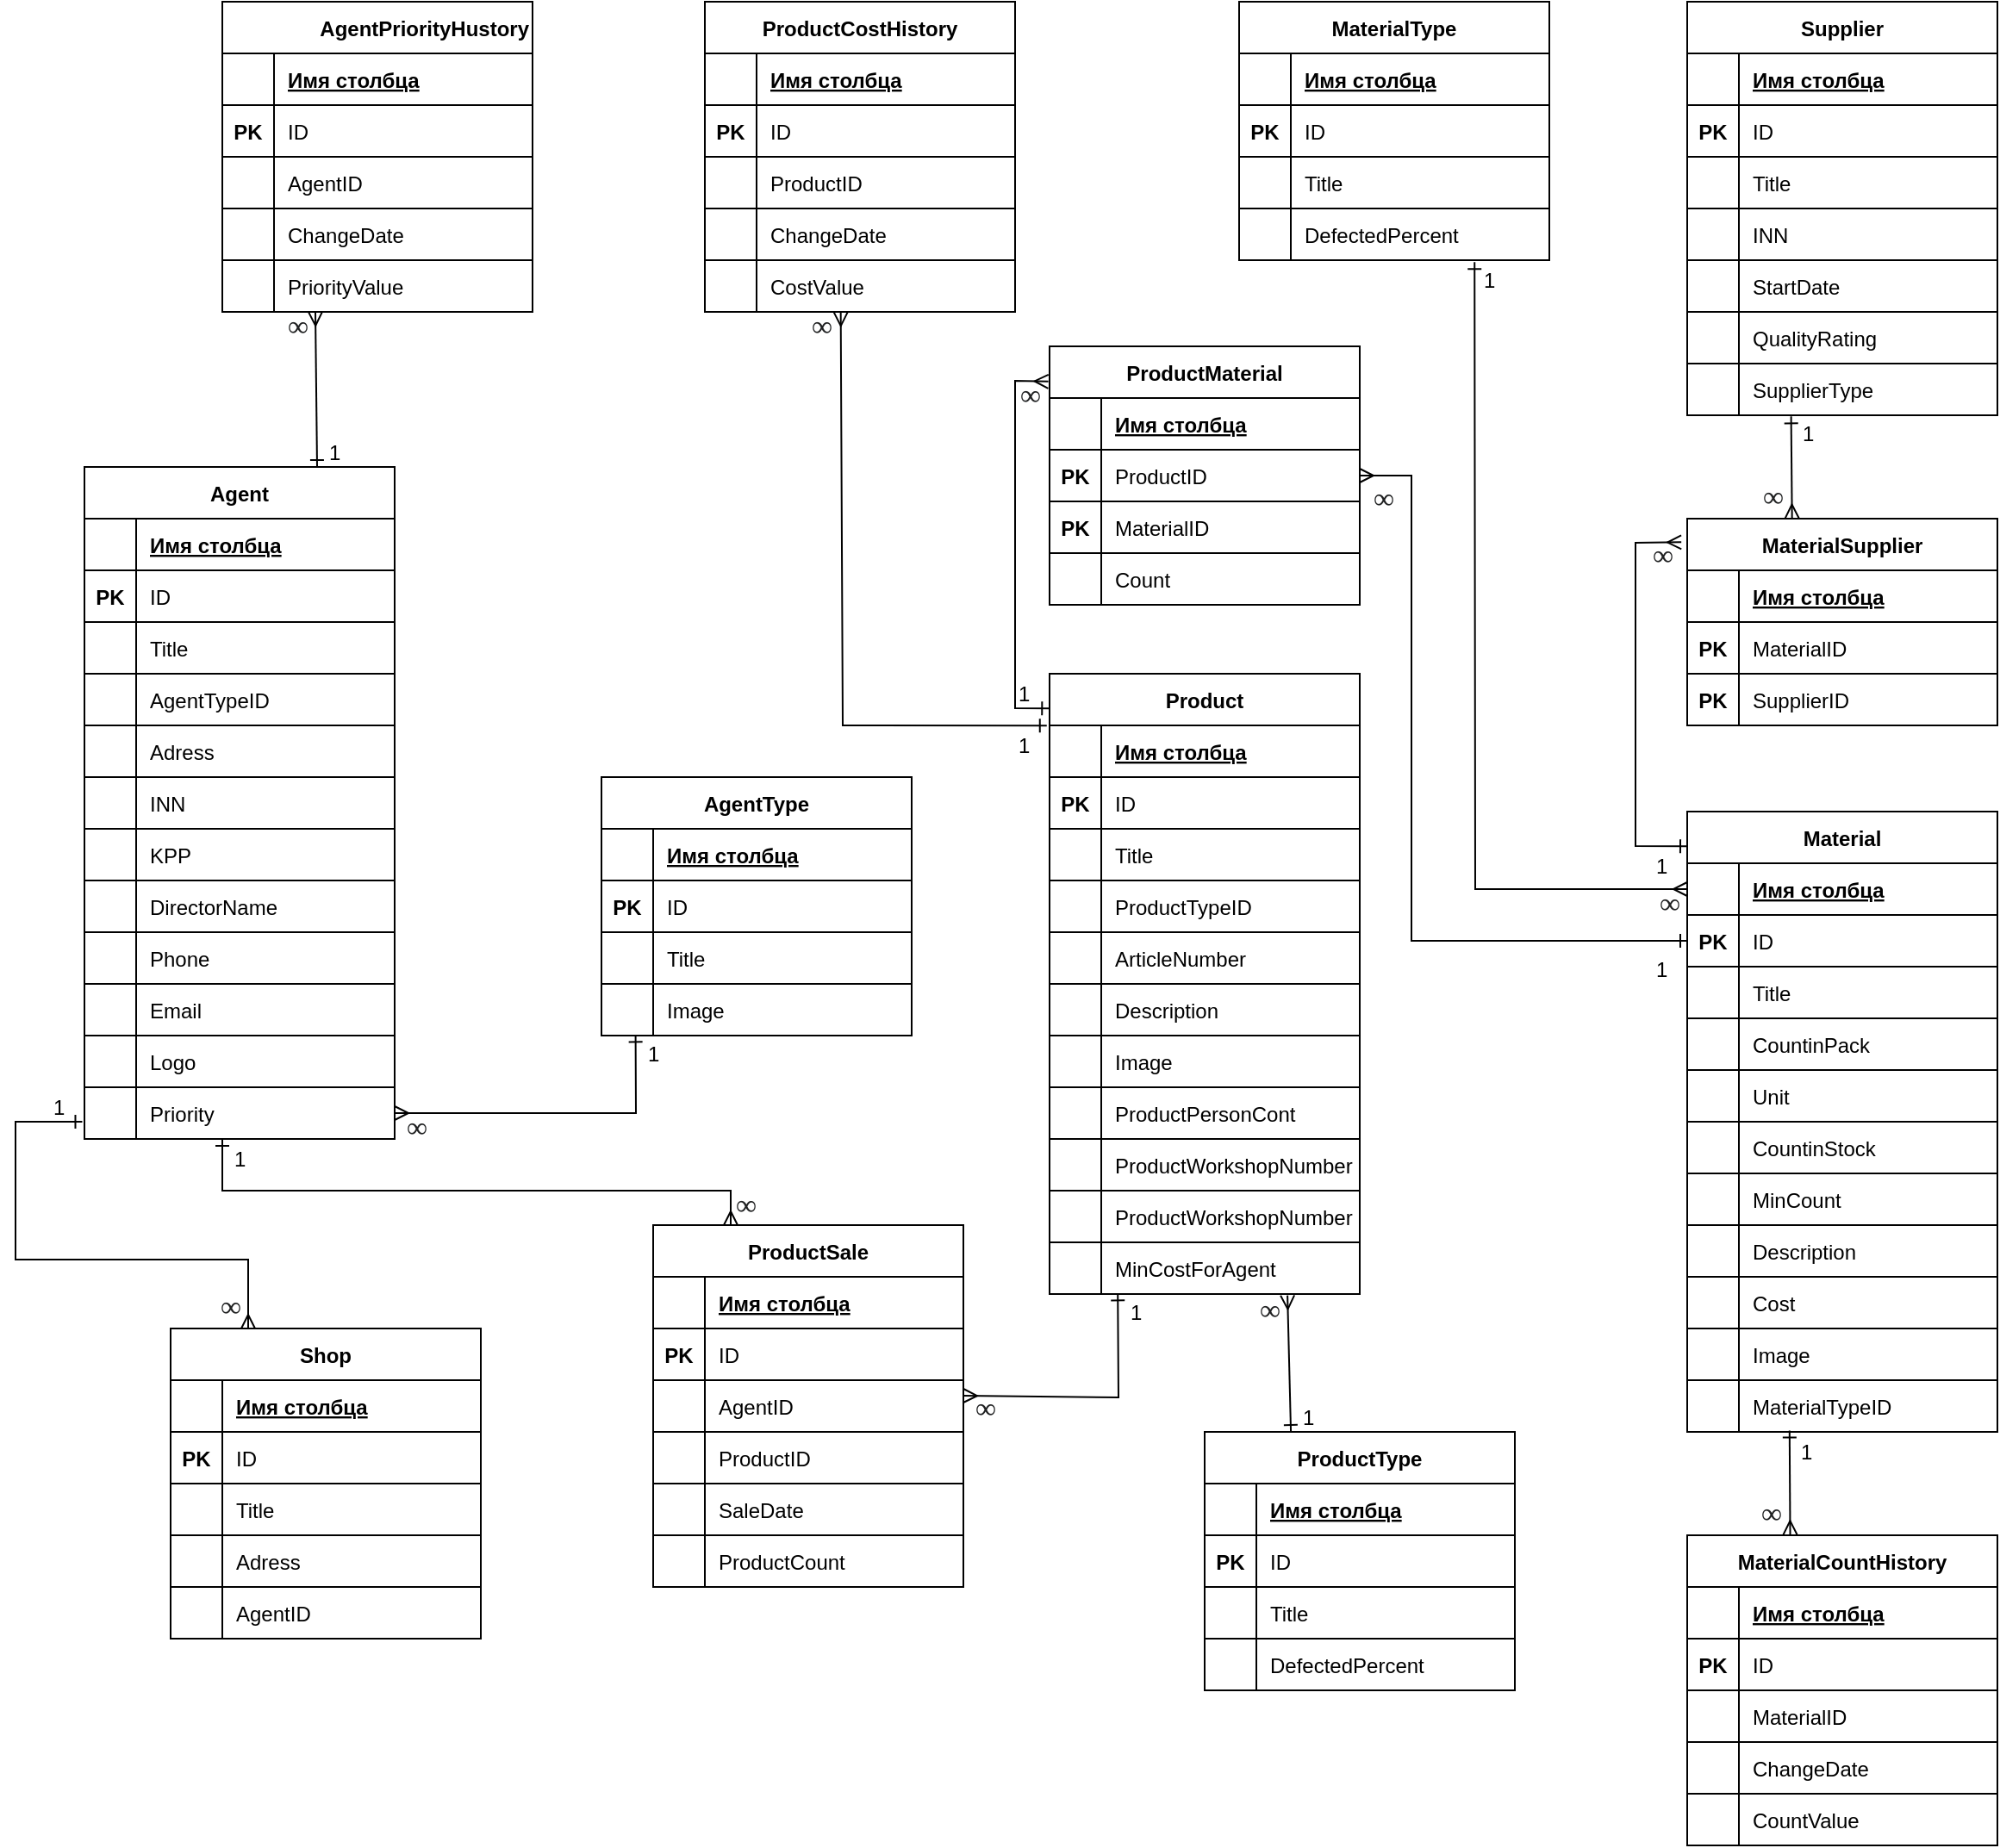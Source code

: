 <mxfile version="20.7.4" type="github">
  <diagram name="Page-1" id="e7e014a7-5840-1c2e-5031-d8a46d1fe8dd">
    <mxGraphModel dx="1626" dy="791" grid="1" gridSize="10" guides="1" tooltips="1" connect="1" arrows="1" fold="1" page="1" pageScale="1" pageWidth="1169" pageHeight="826" background="none" math="0" shadow="0">
      <root>
        <mxCell id="0" />
        <mxCell id="1" parent="0" />
        <mxCell id="6PpY1jRzov2xOBIK6PGg-41" value="AgentPriorityHustory" style="shape=table;startSize=30;container=1;collapsible=1;childLayout=tableLayout;fixedRows=1;rowLines=0;fontStyle=1;align=right;resizeLast=1;labelBackgroundColor=none;labelBorderColor=none;" parent="1" vertex="1">
          <mxGeometry x="150" y="20" width="180" height="180" as="geometry">
            <mxRectangle x="610" y="110" width="160" height="30" as="alternateBounds" />
          </mxGeometry>
        </mxCell>
        <mxCell id="6PpY1jRzov2xOBIK6PGg-42" value="" style="shape=tableRow;horizontal=0;startSize=0;swimlaneHead=0;swimlaneBody=0;fillColor=none;collapsible=0;dropTarget=0;points=[[0,0.5],[1,0.5]];portConstraint=eastwest;top=0;left=0;right=0;bottom=1;labelBackgroundColor=none;labelBorderColor=none;" parent="6PpY1jRzov2xOBIK6PGg-41" vertex="1">
          <mxGeometry y="30" width="180" height="30" as="geometry" />
        </mxCell>
        <mxCell id="6PpY1jRzov2xOBIK6PGg-43" value="" style="shape=partialRectangle;connectable=0;fillColor=none;top=0;left=0;bottom=0;right=0;fontStyle=1;overflow=hidden;labelBackgroundColor=none;labelBorderColor=none;" parent="6PpY1jRzov2xOBIK6PGg-42" vertex="1">
          <mxGeometry width="30" height="30" as="geometry">
            <mxRectangle width="30" height="30" as="alternateBounds" />
          </mxGeometry>
        </mxCell>
        <mxCell id="6PpY1jRzov2xOBIK6PGg-44" value="Имя столбца" style="shape=partialRectangle;connectable=0;fillColor=none;top=0;left=0;bottom=0;right=0;align=left;spacingLeft=6;fontStyle=5;overflow=hidden;labelBackgroundColor=none;labelBorderColor=none;" parent="6PpY1jRzov2xOBIK6PGg-42" vertex="1">
          <mxGeometry x="30" width="150" height="30" as="geometry">
            <mxRectangle width="150" height="30" as="alternateBounds" />
          </mxGeometry>
        </mxCell>
        <mxCell id="6PpY1jRzov2xOBIK6PGg-45" value="" style="shape=tableRow;horizontal=0;startSize=0;swimlaneHead=0;swimlaneBody=0;fillColor=none;collapsible=0;dropTarget=0;points=[[0,0.5],[1,0.5]];portConstraint=eastwest;top=0;left=0;right=0;bottom=1;labelBackgroundColor=none;labelBorderColor=none;" parent="6PpY1jRzov2xOBIK6PGg-41" vertex="1">
          <mxGeometry y="60" width="180" height="30" as="geometry" />
        </mxCell>
        <mxCell id="6PpY1jRzov2xOBIK6PGg-46" value="PK" style="shape=partialRectangle;connectable=0;fillColor=none;top=0;left=0;bottom=0;right=0;fontStyle=1;overflow=hidden;labelBackgroundColor=none;labelBorderColor=none;" parent="6PpY1jRzov2xOBIK6PGg-45" vertex="1">
          <mxGeometry width="30" height="30" as="geometry">
            <mxRectangle width="30" height="30" as="alternateBounds" />
          </mxGeometry>
        </mxCell>
        <mxCell id="6PpY1jRzov2xOBIK6PGg-47" value="ID" style="shape=partialRectangle;connectable=0;fillColor=none;top=0;left=0;bottom=0;right=0;align=left;spacingLeft=6;fontStyle=0;overflow=hidden;labelBackgroundColor=none;labelBorderColor=none;" parent="6PpY1jRzov2xOBIK6PGg-45" vertex="1">
          <mxGeometry x="30" width="150" height="30" as="geometry">
            <mxRectangle width="150" height="30" as="alternateBounds" />
          </mxGeometry>
        </mxCell>
        <mxCell id="6PpY1jRzov2xOBIK6PGg-48" value="" style="shape=tableRow;horizontal=0;startSize=0;swimlaneHead=0;swimlaneBody=0;fillColor=none;collapsible=0;dropTarget=0;points=[[0,0.5],[1,0.5]];portConstraint=eastwest;top=0;left=0;right=0;bottom=1;labelBackgroundColor=none;labelBorderColor=none;" parent="6PpY1jRzov2xOBIK6PGg-41" vertex="1">
          <mxGeometry y="90" width="180" height="30" as="geometry" />
        </mxCell>
        <mxCell id="6PpY1jRzov2xOBIK6PGg-49" value="" style="shape=partialRectangle;connectable=0;fillColor=none;top=0;left=0;bottom=0;right=0;fontStyle=1;overflow=hidden;labelBackgroundColor=none;labelBorderColor=none;" parent="6PpY1jRzov2xOBIK6PGg-48" vertex="1">
          <mxGeometry width="30" height="30" as="geometry">
            <mxRectangle width="30" height="30" as="alternateBounds" />
          </mxGeometry>
        </mxCell>
        <mxCell id="6PpY1jRzov2xOBIK6PGg-50" value="AgentID" style="shape=partialRectangle;connectable=0;fillColor=none;top=0;left=0;bottom=0;right=0;align=left;spacingLeft=6;fontStyle=0;overflow=hidden;labelBackgroundColor=none;labelBorderColor=none;" parent="6PpY1jRzov2xOBIK6PGg-48" vertex="1">
          <mxGeometry x="30" width="150" height="30" as="geometry">
            <mxRectangle width="150" height="30" as="alternateBounds" />
          </mxGeometry>
        </mxCell>
        <mxCell id="6PpY1jRzov2xOBIK6PGg-51" value="" style="shape=tableRow;horizontal=0;startSize=0;swimlaneHead=0;swimlaneBody=0;fillColor=none;collapsible=0;dropTarget=0;points=[[0,0.5],[1,0.5]];portConstraint=eastwest;top=0;left=0;right=0;bottom=1;labelBackgroundColor=none;labelBorderColor=none;" parent="6PpY1jRzov2xOBIK6PGg-41" vertex="1">
          <mxGeometry y="120" width="180" height="30" as="geometry" />
        </mxCell>
        <mxCell id="6PpY1jRzov2xOBIK6PGg-52" value="" style="shape=partialRectangle;connectable=0;fillColor=none;top=0;left=0;bottom=0;right=0;fontStyle=1;overflow=hidden;labelBackgroundColor=none;labelBorderColor=none;" parent="6PpY1jRzov2xOBIK6PGg-51" vertex="1">
          <mxGeometry width="30" height="30" as="geometry">
            <mxRectangle width="30" height="30" as="alternateBounds" />
          </mxGeometry>
        </mxCell>
        <mxCell id="6PpY1jRzov2xOBIK6PGg-53" value="ChangeDate" style="shape=partialRectangle;connectable=0;fillColor=none;top=0;left=0;bottom=0;right=0;align=left;spacingLeft=6;fontStyle=0;overflow=hidden;labelBackgroundColor=none;labelBorderColor=none;" parent="6PpY1jRzov2xOBIK6PGg-51" vertex="1">
          <mxGeometry x="30" width="150" height="30" as="geometry">
            <mxRectangle width="150" height="30" as="alternateBounds" />
          </mxGeometry>
        </mxCell>
        <mxCell id="6PpY1jRzov2xOBIK6PGg-54" value="" style="shape=tableRow;horizontal=0;startSize=0;swimlaneHead=0;swimlaneBody=0;fillColor=none;collapsible=0;dropTarget=0;points=[[0,0.5],[1,0.5]];portConstraint=eastwest;top=0;left=0;right=0;bottom=1;labelBackgroundColor=none;labelBorderColor=none;" parent="6PpY1jRzov2xOBIK6PGg-41" vertex="1">
          <mxGeometry y="150" width="180" height="30" as="geometry" />
        </mxCell>
        <mxCell id="6PpY1jRzov2xOBIK6PGg-55" value="" style="shape=partialRectangle;connectable=0;fillColor=none;top=0;left=0;bottom=0;right=0;fontStyle=1;overflow=hidden;labelBackgroundColor=none;labelBorderColor=none;" parent="6PpY1jRzov2xOBIK6PGg-54" vertex="1">
          <mxGeometry width="30" height="30" as="geometry">
            <mxRectangle width="30" height="30" as="alternateBounds" />
          </mxGeometry>
        </mxCell>
        <mxCell id="6PpY1jRzov2xOBIK6PGg-56" value="PriorityValue" style="shape=partialRectangle;connectable=0;fillColor=none;top=0;left=0;bottom=0;right=0;align=left;spacingLeft=6;fontStyle=0;overflow=hidden;labelBackgroundColor=none;labelBorderColor=none;" parent="6PpY1jRzov2xOBIK6PGg-54" vertex="1">
          <mxGeometry x="30" width="150" height="30" as="geometry">
            <mxRectangle width="150" height="30" as="alternateBounds" />
          </mxGeometry>
        </mxCell>
        <mxCell id="6PpY1jRzov2xOBIK6PGg-57" value="Agent" style="shape=table;startSize=30;container=1;collapsible=1;childLayout=tableLayout;fixedRows=1;rowLines=0;fontStyle=1;align=center;resizeLast=1;labelBackgroundColor=none;labelBorderColor=none;" parent="1" vertex="1">
          <mxGeometry x="70" y="290" width="180" height="390" as="geometry" />
        </mxCell>
        <mxCell id="6PpY1jRzov2xOBIK6PGg-58" value="" style="shape=tableRow;horizontal=0;startSize=0;swimlaneHead=0;swimlaneBody=0;fillColor=none;collapsible=0;dropTarget=0;points=[[0,0.5],[1,0.5]];portConstraint=eastwest;top=0;left=0;right=0;bottom=1;labelBackgroundColor=none;labelBorderColor=none;" parent="6PpY1jRzov2xOBIK6PGg-57" vertex="1">
          <mxGeometry y="30" width="180" height="30" as="geometry" />
        </mxCell>
        <mxCell id="6PpY1jRzov2xOBIK6PGg-59" value="" style="shape=partialRectangle;connectable=0;fillColor=none;top=0;left=0;bottom=0;right=0;fontStyle=1;overflow=hidden;labelBackgroundColor=none;labelBorderColor=none;" parent="6PpY1jRzov2xOBIK6PGg-58" vertex="1">
          <mxGeometry width="30" height="30" as="geometry">
            <mxRectangle width="30" height="30" as="alternateBounds" />
          </mxGeometry>
        </mxCell>
        <mxCell id="6PpY1jRzov2xOBIK6PGg-60" value="Имя столбца" style="shape=partialRectangle;connectable=0;fillColor=none;top=0;left=0;bottom=0;right=0;align=left;spacingLeft=6;fontStyle=5;overflow=hidden;labelBackgroundColor=none;labelBorderColor=none;" parent="6PpY1jRzov2xOBIK6PGg-58" vertex="1">
          <mxGeometry x="30" width="150" height="30" as="geometry">
            <mxRectangle width="150" height="30" as="alternateBounds" />
          </mxGeometry>
        </mxCell>
        <mxCell id="6PpY1jRzov2xOBIK6PGg-61" value="" style="shape=tableRow;horizontal=0;startSize=0;swimlaneHead=0;swimlaneBody=0;fillColor=none;collapsible=0;dropTarget=0;points=[[0,0.5],[1,0.5]];portConstraint=eastwest;top=0;left=0;right=0;bottom=1;labelBackgroundColor=none;labelBorderColor=none;" parent="6PpY1jRzov2xOBIK6PGg-57" vertex="1">
          <mxGeometry y="60" width="180" height="30" as="geometry" />
        </mxCell>
        <mxCell id="6PpY1jRzov2xOBIK6PGg-62" value="PK" style="shape=partialRectangle;connectable=0;fillColor=none;top=0;left=0;bottom=0;right=0;fontStyle=1;overflow=hidden;labelBackgroundColor=none;labelBorderColor=none;" parent="6PpY1jRzov2xOBIK6PGg-61" vertex="1">
          <mxGeometry width="30" height="30" as="geometry">
            <mxRectangle width="30" height="30" as="alternateBounds" />
          </mxGeometry>
        </mxCell>
        <mxCell id="6PpY1jRzov2xOBIK6PGg-63" value="ID" style="shape=partialRectangle;connectable=0;fillColor=none;top=0;left=0;bottom=0;right=0;align=left;spacingLeft=6;fontStyle=0;overflow=hidden;labelBackgroundColor=none;labelBorderColor=none;" parent="6PpY1jRzov2xOBIK6PGg-61" vertex="1">
          <mxGeometry x="30" width="150" height="30" as="geometry">
            <mxRectangle width="150" height="30" as="alternateBounds" />
          </mxGeometry>
        </mxCell>
        <mxCell id="6PpY1jRzov2xOBIK6PGg-64" value="" style="shape=tableRow;horizontal=0;startSize=0;swimlaneHead=0;swimlaneBody=0;fillColor=none;collapsible=0;dropTarget=0;points=[[0,0.5],[1,0.5]];portConstraint=eastwest;top=0;left=0;right=0;bottom=1;labelBackgroundColor=none;labelBorderColor=none;" parent="6PpY1jRzov2xOBIK6PGg-57" vertex="1">
          <mxGeometry y="90" width="180" height="30" as="geometry" />
        </mxCell>
        <mxCell id="6PpY1jRzov2xOBIK6PGg-65" value="" style="shape=partialRectangle;connectable=0;fillColor=none;top=0;left=0;bottom=0;right=0;fontStyle=1;overflow=hidden;labelBackgroundColor=none;labelBorderColor=none;" parent="6PpY1jRzov2xOBIK6PGg-64" vertex="1">
          <mxGeometry width="30" height="30" as="geometry">
            <mxRectangle width="30" height="30" as="alternateBounds" />
          </mxGeometry>
        </mxCell>
        <mxCell id="6PpY1jRzov2xOBIK6PGg-66" value="Title" style="shape=partialRectangle;connectable=0;fillColor=none;top=0;left=0;bottom=0;right=0;align=left;spacingLeft=6;fontStyle=0;overflow=hidden;labelBackgroundColor=none;labelBorderColor=none;" parent="6PpY1jRzov2xOBIK6PGg-64" vertex="1">
          <mxGeometry x="30" width="150" height="30" as="geometry">
            <mxRectangle width="150" height="30" as="alternateBounds" />
          </mxGeometry>
        </mxCell>
        <mxCell id="6PpY1jRzov2xOBIK6PGg-67" value="" style="shape=tableRow;horizontal=0;startSize=0;swimlaneHead=0;swimlaneBody=0;fillColor=none;collapsible=0;dropTarget=0;points=[[0,0.5],[1,0.5]];portConstraint=eastwest;top=0;left=0;right=0;bottom=1;labelBackgroundColor=none;labelBorderColor=none;" parent="6PpY1jRzov2xOBIK6PGg-57" vertex="1">
          <mxGeometry y="120" width="180" height="30" as="geometry" />
        </mxCell>
        <mxCell id="6PpY1jRzov2xOBIK6PGg-68" value="" style="shape=partialRectangle;connectable=0;fillColor=none;top=0;left=0;bottom=0;right=0;fontStyle=1;overflow=hidden;labelBackgroundColor=none;labelBorderColor=none;" parent="6PpY1jRzov2xOBIK6PGg-67" vertex="1">
          <mxGeometry width="30" height="30" as="geometry">
            <mxRectangle width="30" height="30" as="alternateBounds" />
          </mxGeometry>
        </mxCell>
        <mxCell id="6PpY1jRzov2xOBIK6PGg-69" value="AgentTypeID " style="shape=partialRectangle;connectable=0;fillColor=none;top=0;left=0;bottom=0;right=0;align=left;spacingLeft=6;fontStyle=0;overflow=hidden;labelBackgroundColor=none;labelBorderColor=none;" parent="6PpY1jRzov2xOBIK6PGg-67" vertex="1">
          <mxGeometry x="30" width="150" height="30" as="geometry">
            <mxRectangle width="150" height="30" as="alternateBounds" />
          </mxGeometry>
        </mxCell>
        <mxCell id="6PpY1jRzov2xOBIK6PGg-70" value="" style="shape=tableRow;horizontal=0;startSize=0;swimlaneHead=0;swimlaneBody=0;fillColor=none;collapsible=0;dropTarget=0;points=[[0,0.5],[1,0.5]];portConstraint=eastwest;top=0;left=0;right=0;bottom=1;labelBackgroundColor=none;labelBorderColor=none;" parent="6PpY1jRzov2xOBIK6PGg-57" vertex="1">
          <mxGeometry y="150" width="180" height="30" as="geometry" />
        </mxCell>
        <mxCell id="6PpY1jRzov2xOBIK6PGg-71" value="" style="shape=partialRectangle;connectable=0;fillColor=none;top=0;left=0;bottom=0;right=0;fontStyle=1;overflow=hidden;labelBackgroundColor=none;labelBorderColor=none;" parent="6PpY1jRzov2xOBIK6PGg-70" vertex="1">
          <mxGeometry width="30" height="30" as="geometry">
            <mxRectangle width="30" height="30" as="alternateBounds" />
          </mxGeometry>
        </mxCell>
        <mxCell id="6PpY1jRzov2xOBIK6PGg-72" value="Adress" style="shape=partialRectangle;connectable=0;fillColor=none;top=0;left=0;bottom=0;right=0;align=left;spacingLeft=6;fontStyle=0;overflow=hidden;labelBackgroundColor=none;labelBorderColor=none;" parent="6PpY1jRzov2xOBIK6PGg-70" vertex="1">
          <mxGeometry x="30" width="150" height="30" as="geometry">
            <mxRectangle width="150" height="30" as="alternateBounds" />
          </mxGeometry>
        </mxCell>
        <mxCell id="6PpY1jRzov2xOBIK6PGg-73" value="" style="shape=tableRow;horizontal=0;startSize=0;swimlaneHead=0;swimlaneBody=0;fillColor=none;collapsible=0;dropTarget=0;points=[[0,0.5],[1,0.5]];portConstraint=eastwest;top=0;left=0;right=0;bottom=1;labelBackgroundColor=none;labelBorderColor=none;" parent="6PpY1jRzov2xOBIK6PGg-57" vertex="1">
          <mxGeometry y="180" width="180" height="30" as="geometry" />
        </mxCell>
        <mxCell id="6PpY1jRzov2xOBIK6PGg-74" value="" style="shape=partialRectangle;connectable=0;fillColor=none;top=0;left=0;bottom=0;right=0;fontStyle=1;overflow=hidden;labelBackgroundColor=none;labelBorderColor=none;" parent="6PpY1jRzov2xOBIK6PGg-73" vertex="1">
          <mxGeometry width="30" height="30" as="geometry">
            <mxRectangle width="30" height="30" as="alternateBounds" />
          </mxGeometry>
        </mxCell>
        <mxCell id="6PpY1jRzov2xOBIK6PGg-75" value="INN" style="shape=partialRectangle;connectable=0;fillColor=none;top=0;left=0;bottom=0;right=0;align=left;spacingLeft=6;fontStyle=0;overflow=hidden;labelBackgroundColor=none;labelBorderColor=none;" parent="6PpY1jRzov2xOBIK6PGg-73" vertex="1">
          <mxGeometry x="30" width="150" height="30" as="geometry">
            <mxRectangle width="150" height="30" as="alternateBounds" />
          </mxGeometry>
        </mxCell>
        <mxCell id="6PpY1jRzov2xOBIK6PGg-76" value="" style="shape=tableRow;horizontal=0;startSize=0;swimlaneHead=0;swimlaneBody=0;fillColor=none;collapsible=0;dropTarget=0;points=[[0,0.5],[1,0.5]];portConstraint=eastwest;top=0;left=0;right=0;bottom=1;labelBackgroundColor=none;labelBorderColor=none;" parent="6PpY1jRzov2xOBIK6PGg-57" vertex="1">
          <mxGeometry y="210" width="180" height="30" as="geometry" />
        </mxCell>
        <mxCell id="6PpY1jRzov2xOBIK6PGg-77" value="" style="shape=partialRectangle;connectable=0;fillColor=none;top=0;left=0;bottom=0;right=0;fontStyle=1;overflow=hidden;labelBackgroundColor=none;labelBorderColor=none;" parent="6PpY1jRzov2xOBIK6PGg-76" vertex="1">
          <mxGeometry width="30" height="30" as="geometry">
            <mxRectangle width="30" height="30" as="alternateBounds" />
          </mxGeometry>
        </mxCell>
        <mxCell id="6PpY1jRzov2xOBIK6PGg-78" value="KPP" style="shape=partialRectangle;connectable=0;fillColor=none;top=0;left=0;bottom=0;right=0;align=left;spacingLeft=6;fontStyle=0;overflow=hidden;labelBackgroundColor=none;labelBorderColor=none;" parent="6PpY1jRzov2xOBIK6PGg-76" vertex="1">
          <mxGeometry x="30" width="150" height="30" as="geometry">
            <mxRectangle width="150" height="30" as="alternateBounds" />
          </mxGeometry>
        </mxCell>
        <mxCell id="6PpY1jRzov2xOBIK6PGg-79" value="" style="shape=tableRow;horizontal=0;startSize=0;swimlaneHead=0;swimlaneBody=0;fillColor=none;collapsible=0;dropTarget=0;points=[[0,0.5],[1,0.5]];portConstraint=eastwest;top=0;left=0;right=0;bottom=1;labelBackgroundColor=none;labelBorderColor=none;" parent="6PpY1jRzov2xOBIK6PGg-57" vertex="1">
          <mxGeometry y="240" width="180" height="30" as="geometry" />
        </mxCell>
        <mxCell id="6PpY1jRzov2xOBIK6PGg-80" value="" style="shape=partialRectangle;connectable=0;fillColor=none;top=0;left=0;bottom=0;right=0;fontStyle=1;overflow=hidden;labelBackgroundColor=none;labelBorderColor=none;" parent="6PpY1jRzov2xOBIK6PGg-79" vertex="1">
          <mxGeometry width="30" height="30" as="geometry">
            <mxRectangle width="30" height="30" as="alternateBounds" />
          </mxGeometry>
        </mxCell>
        <mxCell id="6PpY1jRzov2xOBIK6PGg-81" value="DirectorName" style="shape=partialRectangle;connectable=0;fillColor=none;top=0;left=0;bottom=0;right=0;align=left;spacingLeft=6;fontStyle=0;overflow=hidden;labelBackgroundColor=none;labelBorderColor=none;" parent="6PpY1jRzov2xOBIK6PGg-79" vertex="1">
          <mxGeometry x="30" width="150" height="30" as="geometry">
            <mxRectangle width="150" height="30" as="alternateBounds" />
          </mxGeometry>
        </mxCell>
        <mxCell id="6PpY1jRzov2xOBIK6PGg-82" value="" style="shape=tableRow;horizontal=0;startSize=0;swimlaneHead=0;swimlaneBody=0;fillColor=none;collapsible=0;dropTarget=0;points=[[0,0.5],[1,0.5]];portConstraint=eastwest;top=0;left=0;right=0;bottom=1;labelBackgroundColor=none;labelBorderColor=none;" parent="6PpY1jRzov2xOBIK6PGg-57" vertex="1">
          <mxGeometry y="270" width="180" height="30" as="geometry" />
        </mxCell>
        <mxCell id="6PpY1jRzov2xOBIK6PGg-83" value="" style="shape=partialRectangle;connectable=0;fillColor=none;top=0;left=0;bottom=0;right=0;fontStyle=1;overflow=hidden;labelBackgroundColor=none;labelBorderColor=none;" parent="6PpY1jRzov2xOBIK6PGg-82" vertex="1">
          <mxGeometry width="30" height="30" as="geometry">
            <mxRectangle width="30" height="30" as="alternateBounds" />
          </mxGeometry>
        </mxCell>
        <mxCell id="6PpY1jRzov2xOBIK6PGg-84" value="Phone" style="shape=partialRectangle;connectable=0;fillColor=none;top=0;left=0;bottom=0;right=0;align=left;spacingLeft=6;fontStyle=0;overflow=hidden;labelBackgroundColor=none;labelBorderColor=none;" parent="6PpY1jRzov2xOBIK6PGg-82" vertex="1">
          <mxGeometry x="30" width="150" height="30" as="geometry">
            <mxRectangle width="150" height="30" as="alternateBounds" />
          </mxGeometry>
        </mxCell>
        <mxCell id="6PpY1jRzov2xOBIK6PGg-85" value="" style="shape=tableRow;horizontal=0;startSize=0;swimlaneHead=0;swimlaneBody=0;fillColor=none;collapsible=0;dropTarget=0;points=[[0,0.5],[1,0.5]];portConstraint=eastwest;top=0;left=0;right=0;bottom=1;labelBackgroundColor=none;labelBorderColor=none;" parent="6PpY1jRzov2xOBIK6PGg-57" vertex="1">
          <mxGeometry y="300" width="180" height="30" as="geometry" />
        </mxCell>
        <mxCell id="6PpY1jRzov2xOBIK6PGg-86" value="" style="shape=partialRectangle;connectable=0;fillColor=none;top=0;left=0;bottom=0;right=0;fontStyle=1;overflow=hidden;labelBackgroundColor=none;labelBorderColor=none;" parent="6PpY1jRzov2xOBIK6PGg-85" vertex="1">
          <mxGeometry width="30" height="30" as="geometry">
            <mxRectangle width="30" height="30" as="alternateBounds" />
          </mxGeometry>
        </mxCell>
        <mxCell id="6PpY1jRzov2xOBIK6PGg-87" value="Email" style="shape=partialRectangle;connectable=0;fillColor=none;top=0;left=0;bottom=0;right=0;align=left;spacingLeft=6;fontStyle=0;overflow=hidden;labelBackgroundColor=none;labelBorderColor=none;" parent="6PpY1jRzov2xOBIK6PGg-85" vertex="1">
          <mxGeometry x="30" width="150" height="30" as="geometry">
            <mxRectangle width="150" height="30" as="alternateBounds" />
          </mxGeometry>
        </mxCell>
        <mxCell id="6PpY1jRzov2xOBIK6PGg-88" value="" style="shape=tableRow;horizontal=0;startSize=0;swimlaneHead=0;swimlaneBody=0;fillColor=none;collapsible=0;dropTarget=0;points=[[0,0.5],[1,0.5]];portConstraint=eastwest;top=0;left=0;right=0;bottom=1;labelBackgroundColor=none;labelBorderColor=none;" parent="6PpY1jRzov2xOBIK6PGg-57" vertex="1">
          <mxGeometry y="330" width="180" height="30" as="geometry" />
        </mxCell>
        <mxCell id="6PpY1jRzov2xOBIK6PGg-89" value="" style="shape=partialRectangle;connectable=0;fillColor=none;top=0;left=0;bottom=0;right=0;fontStyle=1;overflow=hidden;labelBackgroundColor=none;labelBorderColor=none;" parent="6PpY1jRzov2xOBIK6PGg-88" vertex="1">
          <mxGeometry width="30" height="30" as="geometry">
            <mxRectangle width="30" height="30" as="alternateBounds" />
          </mxGeometry>
        </mxCell>
        <mxCell id="6PpY1jRzov2xOBIK6PGg-90" value="Logo" style="shape=partialRectangle;connectable=0;fillColor=none;top=0;left=0;bottom=0;right=0;align=left;spacingLeft=6;fontStyle=0;overflow=hidden;labelBackgroundColor=none;labelBorderColor=none;" parent="6PpY1jRzov2xOBIK6PGg-88" vertex="1">
          <mxGeometry x="30" width="150" height="30" as="geometry">
            <mxRectangle width="150" height="30" as="alternateBounds" />
          </mxGeometry>
        </mxCell>
        <mxCell id="6PpY1jRzov2xOBIK6PGg-91" value="" style="shape=tableRow;horizontal=0;startSize=0;swimlaneHead=0;swimlaneBody=0;fillColor=none;collapsible=0;dropTarget=0;points=[[0,0.5],[1,0.5]];portConstraint=eastwest;top=0;left=0;right=0;bottom=1;labelBackgroundColor=none;labelBorderColor=none;" parent="6PpY1jRzov2xOBIK6PGg-57" vertex="1">
          <mxGeometry y="360" width="180" height="30" as="geometry" />
        </mxCell>
        <mxCell id="6PpY1jRzov2xOBIK6PGg-92" value="" style="shape=partialRectangle;connectable=0;fillColor=none;top=0;left=0;bottom=0;right=0;fontStyle=1;overflow=hidden;labelBackgroundColor=none;labelBorderColor=none;" parent="6PpY1jRzov2xOBIK6PGg-91" vertex="1">
          <mxGeometry width="30" height="30" as="geometry">
            <mxRectangle width="30" height="30" as="alternateBounds" />
          </mxGeometry>
        </mxCell>
        <mxCell id="6PpY1jRzov2xOBIK6PGg-93" value="Priority" style="shape=partialRectangle;connectable=0;fillColor=none;top=0;left=0;bottom=0;right=0;align=left;spacingLeft=6;fontStyle=0;overflow=hidden;labelBackgroundColor=none;labelBorderColor=none;" parent="6PpY1jRzov2xOBIK6PGg-91" vertex="1">
          <mxGeometry x="30" width="150" height="30" as="geometry">
            <mxRectangle width="150" height="30" as="alternateBounds" />
          </mxGeometry>
        </mxCell>
        <mxCell id="6PpY1jRzov2xOBIK6PGg-94" value="AgentType" style="shape=table;startSize=30;container=1;collapsible=1;childLayout=tableLayout;fixedRows=1;rowLines=0;fontStyle=1;align=center;resizeLast=1;labelBackgroundColor=none;labelBorderColor=none;" parent="1" vertex="1">
          <mxGeometry x="370" y="470" width="180" height="150" as="geometry" />
        </mxCell>
        <mxCell id="6PpY1jRzov2xOBIK6PGg-95" value="" style="shape=tableRow;horizontal=0;startSize=0;swimlaneHead=0;swimlaneBody=0;fillColor=none;collapsible=0;dropTarget=0;points=[[0,0.5],[1,0.5]];portConstraint=eastwest;top=0;left=0;right=0;bottom=1;labelBackgroundColor=none;labelBorderColor=none;" parent="6PpY1jRzov2xOBIK6PGg-94" vertex="1">
          <mxGeometry y="30" width="180" height="30" as="geometry" />
        </mxCell>
        <mxCell id="6PpY1jRzov2xOBIK6PGg-96" value="" style="shape=partialRectangle;connectable=0;fillColor=none;top=0;left=0;bottom=0;right=0;fontStyle=1;overflow=hidden;labelBackgroundColor=none;labelBorderColor=none;" parent="6PpY1jRzov2xOBIK6PGg-95" vertex="1">
          <mxGeometry width="30" height="30" as="geometry">
            <mxRectangle width="30" height="30" as="alternateBounds" />
          </mxGeometry>
        </mxCell>
        <mxCell id="6PpY1jRzov2xOBIK6PGg-97" value="Имя столбца" style="shape=partialRectangle;connectable=0;fillColor=none;top=0;left=0;bottom=0;right=0;align=left;spacingLeft=6;fontStyle=5;overflow=hidden;labelBackgroundColor=none;labelBorderColor=none;" parent="6PpY1jRzov2xOBIK6PGg-95" vertex="1">
          <mxGeometry x="30" width="150" height="30" as="geometry">
            <mxRectangle width="150" height="30" as="alternateBounds" />
          </mxGeometry>
        </mxCell>
        <mxCell id="6PpY1jRzov2xOBIK6PGg-98" value="" style="shape=tableRow;horizontal=0;startSize=0;swimlaneHead=0;swimlaneBody=0;fillColor=none;collapsible=0;dropTarget=0;points=[[0,0.5],[1,0.5]];portConstraint=eastwest;top=0;left=0;right=0;bottom=1;labelBackgroundColor=none;labelBorderColor=none;" parent="6PpY1jRzov2xOBIK6PGg-94" vertex="1">
          <mxGeometry y="60" width="180" height="30" as="geometry" />
        </mxCell>
        <mxCell id="6PpY1jRzov2xOBIK6PGg-99" value="PK" style="shape=partialRectangle;connectable=0;fillColor=none;top=0;left=0;bottom=0;right=0;fontStyle=1;overflow=hidden;labelBackgroundColor=none;labelBorderColor=none;" parent="6PpY1jRzov2xOBIK6PGg-98" vertex="1">
          <mxGeometry width="30" height="30" as="geometry">
            <mxRectangle width="30" height="30" as="alternateBounds" />
          </mxGeometry>
        </mxCell>
        <mxCell id="6PpY1jRzov2xOBIK6PGg-100" value="ID" style="shape=partialRectangle;connectable=0;fillColor=none;top=0;left=0;bottom=0;right=0;align=left;spacingLeft=6;fontStyle=0;overflow=hidden;labelBackgroundColor=none;labelBorderColor=none;" parent="6PpY1jRzov2xOBIK6PGg-98" vertex="1">
          <mxGeometry x="30" width="150" height="30" as="geometry">
            <mxRectangle width="150" height="30" as="alternateBounds" />
          </mxGeometry>
        </mxCell>
        <mxCell id="6PpY1jRzov2xOBIK6PGg-101" value="" style="shape=tableRow;horizontal=0;startSize=0;swimlaneHead=0;swimlaneBody=0;fillColor=none;collapsible=0;dropTarget=0;points=[[0,0.5],[1,0.5]];portConstraint=eastwest;top=0;left=0;right=0;bottom=1;labelBackgroundColor=none;labelBorderColor=none;" parent="6PpY1jRzov2xOBIK6PGg-94" vertex="1">
          <mxGeometry y="90" width="180" height="30" as="geometry" />
        </mxCell>
        <mxCell id="6PpY1jRzov2xOBIK6PGg-102" value="" style="shape=partialRectangle;connectable=0;fillColor=none;top=0;left=0;bottom=0;right=0;fontStyle=1;overflow=hidden;labelBackgroundColor=none;labelBorderColor=none;" parent="6PpY1jRzov2xOBIK6PGg-101" vertex="1">
          <mxGeometry width="30" height="30" as="geometry">
            <mxRectangle width="30" height="30" as="alternateBounds" />
          </mxGeometry>
        </mxCell>
        <mxCell id="6PpY1jRzov2xOBIK6PGg-103" value="Title" style="shape=partialRectangle;connectable=0;fillColor=none;top=0;left=0;bottom=0;right=0;align=left;spacingLeft=6;fontStyle=0;overflow=hidden;labelBackgroundColor=none;labelBorderColor=none;" parent="6PpY1jRzov2xOBIK6PGg-101" vertex="1">
          <mxGeometry x="30" width="150" height="30" as="geometry">
            <mxRectangle width="150" height="30" as="alternateBounds" />
          </mxGeometry>
        </mxCell>
        <mxCell id="6PpY1jRzov2xOBIK6PGg-104" value="" style="shape=tableRow;horizontal=0;startSize=0;swimlaneHead=0;swimlaneBody=0;fillColor=none;collapsible=0;dropTarget=0;points=[[0,0.5],[1,0.5]];portConstraint=eastwest;top=0;left=0;right=0;bottom=1;labelBackgroundColor=none;labelBorderColor=none;" parent="6PpY1jRzov2xOBIK6PGg-94" vertex="1">
          <mxGeometry y="120" width="180" height="30" as="geometry" />
        </mxCell>
        <mxCell id="6PpY1jRzov2xOBIK6PGg-105" value="" style="shape=partialRectangle;connectable=0;fillColor=none;top=0;left=0;bottom=0;right=0;fontStyle=1;overflow=hidden;labelBackgroundColor=none;labelBorderColor=none;" parent="6PpY1jRzov2xOBIK6PGg-104" vertex="1">
          <mxGeometry width="30" height="30" as="geometry">
            <mxRectangle width="30" height="30" as="alternateBounds" />
          </mxGeometry>
        </mxCell>
        <mxCell id="6PpY1jRzov2xOBIK6PGg-106" value="Image" style="shape=partialRectangle;connectable=0;fillColor=none;top=0;left=0;bottom=0;right=0;align=left;spacingLeft=6;fontStyle=0;overflow=hidden;labelBackgroundColor=none;labelBorderColor=none;" parent="6PpY1jRzov2xOBIK6PGg-104" vertex="1">
          <mxGeometry x="30" width="150" height="30" as="geometry">
            <mxRectangle width="150" height="30" as="alternateBounds" />
          </mxGeometry>
        </mxCell>
        <mxCell id="6PpY1jRzov2xOBIK6PGg-107" value="" style="endArrow=ERmany;html=1;rounded=0;startArrow=ERone;startFill=0;endFill=0;exitX=0.75;exitY=0;exitDx=0;exitDy=0;entryX=0.3;entryY=1;entryDx=0;entryDy=0;entryPerimeter=0;" parent="1" source="6PpY1jRzov2xOBIK6PGg-57" target="6PpY1jRzov2xOBIK6PGg-54" edge="1">
          <mxGeometry relative="1" as="geometry">
            <mxPoint x="-160" y="110" as="sourcePoint" />
            <mxPoint x="280" y="220" as="targetPoint" />
          </mxGeometry>
        </mxCell>
        <mxCell id="6PpY1jRzov2xOBIK6PGg-108" value="1" style="resizable=0;html=1;align=left;verticalAlign=bottom;labelBackgroundColor=none;labelBorderColor=none;" parent="6PpY1jRzov2xOBIK6PGg-107" connectable="0" vertex="1">
          <mxGeometry x="-1" relative="1" as="geometry">
            <mxPoint x="5" as="offset" />
          </mxGeometry>
        </mxCell>
        <mxCell id="6PpY1jRzov2xOBIK6PGg-109" value="&lt;span style=&quot;color: rgb(32, 33, 34); font-family: times, serif, &amp;quot;palatino linotype&amp;quot;, &amp;quot;new athena unicode&amp;quot;, athena, gentium, code2000; font-size: 16.8px; text-align: start;&quot;&gt;∞&lt;/span&gt;" style="resizable=0;html=1;align=right;verticalAlign=bottom;labelBackgroundColor=none;labelBorderColor=none;" parent="6PpY1jRzov2xOBIK6PGg-107" connectable="0" vertex="1">
          <mxGeometry x="1" relative="1" as="geometry">
            <mxPoint x="-4" y="20" as="offset" />
          </mxGeometry>
        </mxCell>
        <mxCell id="6PpY1jRzov2xOBIK6PGg-110" value="" style="endArrow=ERmany;html=1;rounded=0;startArrow=ERone;startFill=0;endFill=0;entryX=1;entryY=0.5;entryDx=0;entryDy=0;exitX=0.11;exitY=0.99;exitDx=0;exitDy=0;exitPerimeter=0;" parent="1" source="6PpY1jRzov2xOBIK6PGg-104" target="6PpY1jRzov2xOBIK6PGg-91" edge="1">
          <mxGeometry relative="1" as="geometry">
            <mxPoint x="440" y="665" as="sourcePoint" />
            <mxPoint x="330" y="640" as="targetPoint" />
            <Array as="points">
              <mxPoint x="390" y="665" />
            </Array>
          </mxGeometry>
        </mxCell>
        <mxCell id="6PpY1jRzov2xOBIK6PGg-111" value="1" style="resizable=0;html=1;align=left;verticalAlign=bottom;labelBackgroundColor=none;labelBorderColor=none;" parent="6PpY1jRzov2xOBIK6PGg-110" connectable="0" vertex="1">
          <mxGeometry x="-1" relative="1" as="geometry">
            <mxPoint x="5" y="20" as="offset" />
          </mxGeometry>
        </mxCell>
        <mxCell id="6PpY1jRzov2xOBIK6PGg-112" value="&lt;span style=&quot;color: rgb(32, 33, 34); font-family: times, serif, &amp;quot;palatino linotype&amp;quot;, &amp;quot;new athena unicode&amp;quot;, athena, gentium, code2000; font-size: 16.8px; text-align: start;&quot;&gt;∞&lt;/span&gt;" style="resizable=0;html=1;align=right;verticalAlign=bottom;labelBackgroundColor=none;labelBorderColor=none;" parent="6PpY1jRzov2xOBIK6PGg-110" connectable="0" vertex="1">
          <mxGeometry x="1" relative="1" as="geometry">
            <mxPoint x="20" y="20" as="offset" />
          </mxGeometry>
        </mxCell>
        <mxCell id="6PpY1jRzov2xOBIK6PGg-113" value="Shop" style="shape=table;startSize=30;container=1;collapsible=1;childLayout=tableLayout;fixedRows=1;rowLines=0;fontStyle=1;align=center;resizeLast=1;labelBackgroundColor=none;labelBorderColor=none;" parent="1" vertex="1">
          <mxGeometry x="120" y="790" width="180" height="180" as="geometry" />
        </mxCell>
        <mxCell id="6PpY1jRzov2xOBIK6PGg-114" value="" style="shape=tableRow;horizontal=0;startSize=0;swimlaneHead=0;swimlaneBody=0;fillColor=none;collapsible=0;dropTarget=0;points=[[0,0.5],[1,0.5]];portConstraint=eastwest;top=0;left=0;right=0;bottom=1;labelBackgroundColor=none;labelBorderColor=none;" parent="6PpY1jRzov2xOBIK6PGg-113" vertex="1">
          <mxGeometry y="30" width="180" height="30" as="geometry" />
        </mxCell>
        <mxCell id="6PpY1jRzov2xOBIK6PGg-115" value="" style="shape=partialRectangle;connectable=0;fillColor=none;top=0;left=0;bottom=0;right=0;fontStyle=1;overflow=hidden;labelBackgroundColor=none;labelBorderColor=none;" parent="6PpY1jRzov2xOBIK6PGg-114" vertex="1">
          <mxGeometry width="30" height="30" as="geometry">
            <mxRectangle width="30" height="30" as="alternateBounds" />
          </mxGeometry>
        </mxCell>
        <mxCell id="6PpY1jRzov2xOBIK6PGg-116" value="Имя столбца" style="shape=partialRectangle;connectable=0;fillColor=none;top=0;left=0;bottom=0;right=0;align=left;spacingLeft=6;fontStyle=5;overflow=hidden;labelBackgroundColor=none;labelBorderColor=none;" parent="6PpY1jRzov2xOBIK6PGg-114" vertex="1">
          <mxGeometry x="30" width="150" height="30" as="geometry">
            <mxRectangle width="150" height="30" as="alternateBounds" />
          </mxGeometry>
        </mxCell>
        <mxCell id="6PpY1jRzov2xOBIK6PGg-117" value="" style="shape=tableRow;horizontal=0;startSize=0;swimlaneHead=0;swimlaneBody=0;fillColor=none;collapsible=0;dropTarget=0;points=[[0,0.5],[1,0.5]];portConstraint=eastwest;top=0;left=0;right=0;bottom=1;labelBackgroundColor=none;labelBorderColor=none;" parent="6PpY1jRzov2xOBIK6PGg-113" vertex="1">
          <mxGeometry y="60" width="180" height="30" as="geometry" />
        </mxCell>
        <mxCell id="6PpY1jRzov2xOBIK6PGg-118" value="PK" style="shape=partialRectangle;connectable=0;fillColor=none;top=0;left=0;bottom=0;right=0;fontStyle=1;overflow=hidden;labelBackgroundColor=none;labelBorderColor=none;" parent="6PpY1jRzov2xOBIK6PGg-117" vertex="1">
          <mxGeometry width="30" height="30" as="geometry">
            <mxRectangle width="30" height="30" as="alternateBounds" />
          </mxGeometry>
        </mxCell>
        <mxCell id="6PpY1jRzov2xOBIK6PGg-119" value="ID" style="shape=partialRectangle;connectable=0;fillColor=none;top=0;left=0;bottom=0;right=0;align=left;spacingLeft=6;fontStyle=0;overflow=hidden;labelBackgroundColor=none;labelBorderColor=none;" parent="6PpY1jRzov2xOBIK6PGg-117" vertex="1">
          <mxGeometry x="30" width="150" height="30" as="geometry">
            <mxRectangle width="150" height="30" as="alternateBounds" />
          </mxGeometry>
        </mxCell>
        <mxCell id="6PpY1jRzov2xOBIK6PGg-120" value="" style="shape=tableRow;horizontal=0;startSize=0;swimlaneHead=0;swimlaneBody=0;fillColor=none;collapsible=0;dropTarget=0;points=[[0,0.5],[1,0.5]];portConstraint=eastwest;top=0;left=0;right=0;bottom=1;labelBackgroundColor=none;labelBorderColor=none;" parent="6PpY1jRzov2xOBIK6PGg-113" vertex="1">
          <mxGeometry y="90" width="180" height="30" as="geometry" />
        </mxCell>
        <mxCell id="6PpY1jRzov2xOBIK6PGg-121" value="" style="shape=partialRectangle;connectable=0;fillColor=none;top=0;left=0;bottom=0;right=0;fontStyle=1;overflow=hidden;labelBackgroundColor=none;labelBorderColor=none;" parent="6PpY1jRzov2xOBIK6PGg-120" vertex="1">
          <mxGeometry width="30" height="30" as="geometry">
            <mxRectangle width="30" height="30" as="alternateBounds" />
          </mxGeometry>
        </mxCell>
        <mxCell id="6PpY1jRzov2xOBIK6PGg-122" value="Title" style="shape=partialRectangle;connectable=0;fillColor=none;top=0;left=0;bottom=0;right=0;align=left;spacingLeft=6;fontStyle=0;overflow=hidden;labelBackgroundColor=none;labelBorderColor=none;" parent="6PpY1jRzov2xOBIK6PGg-120" vertex="1">
          <mxGeometry x="30" width="150" height="30" as="geometry">
            <mxRectangle width="150" height="30" as="alternateBounds" />
          </mxGeometry>
        </mxCell>
        <mxCell id="6PpY1jRzov2xOBIK6PGg-123" value="" style="shape=tableRow;horizontal=0;startSize=0;swimlaneHead=0;swimlaneBody=0;fillColor=none;collapsible=0;dropTarget=0;points=[[0,0.5],[1,0.5]];portConstraint=eastwest;top=0;left=0;right=0;bottom=1;labelBackgroundColor=none;labelBorderColor=none;" parent="6PpY1jRzov2xOBIK6PGg-113" vertex="1">
          <mxGeometry y="120" width="180" height="30" as="geometry" />
        </mxCell>
        <mxCell id="6PpY1jRzov2xOBIK6PGg-124" value="" style="shape=partialRectangle;connectable=0;fillColor=none;top=0;left=0;bottom=0;right=0;fontStyle=1;overflow=hidden;labelBackgroundColor=none;labelBorderColor=none;" parent="6PpY1jRzov2xOBIK6PGg-123" vertex="1">
          <mxGeometry width="30" height="30" as="geometry">
            <mxRectangle width="30" height="30" as="alternateBounds" />
          </mxGeometry>
        </mxCell>
        <mxCell id="6PpY1jRzov2xOBIK6PGg-125" value="Adress" style="shape=partialRectangle;connectable=0;fillColor=none;top=0;left=0;bottom=0;right=0;align=left;spacingLeft=6;fontStyle=0;overflow=hidden;labelBackgroundColor=none;labelBorderColor=none;" parent="6PpY1jRzov2xOBIK6PGg-123" vertex="1">
          <mxGeometry x="30" width="150" height="30" as="geometry">
            <mxRectangle width="150" height="30" as="alternateBounds" />
          </mxGeometry>
        </mxCell>
        <mxCell id="6PpY1jRzov2xOBIK6PGg-126" value="" style="shape=tableRow;horizontal=0;startSize=0;swimlaneHead=0;swimlaneBody=0;fillColor=none;collapsible=0;dropTarget=0;points=[[0,0.5],[1,0.5]];portConstraint=eastwest;top=0;left=0;right=0;bottom=1;labelBackgroundColor=none;labelBorderColor=none;" parent="6PpY1jRzov2xOBIK6PGg-113" vertex="1">
          <mxGeometry y="150" width="180" height="30" as="geometry" />
        </mxCell>
        <mxCell id="6PpY1jRzov2xOBIK6PGg-127" value="" style="shape=partialRectangle;connectable=0;fillColor=none;top=0;left=0;bottom=0;right=0;fontStyle=1;overflow=hidden;labelBackgroundColor=none;labelBorderColor=none;" parent="6PpY1jRzov2xOBIK6PGg-126" vertex="1">
          <mxGeometry width="30" height="30" as="geometry">
            <mxRectangle width="30" height="30" as="alternateBounds" />
          </mxGeometry>
        </mxCell>
        <mxCell id="6PpY1jRzov2xOBIK6PGg-128" value="AgentID" style="shape=partialRectangle;connectable=0;fillColor=none;top=0;left=0;bottom=0;right=0;align=left;spacingLeft=6;fontStyle=0;overflow=hidden;labelBackgroundColor=none;labelBorderColor=none;" parent="6PpY1jRzov2xOBIK6PGg-126" vertex="1">
          <mxGeometry x="30" width="150" height="30" as="geometry">
            <mxRectangle width="150" height="30" as="alternateBounds" />
          </mxGeometry>
        </mxCell>
        <mxCell id="6PpY1jRzov2xOBIK6PGg-129" value="" style="endArrow=ERmany;html=1;rounded=0;startArrow=ERone;startFill=0;endFill=0;entryX=0.25;entryY=0;entryDx=0;entryDy=0;exitX=-0.007;exitY=0.667;exitDx=0;exitDy=0;exitPerimeter=0;" parent="1" source="6PpY1jRzov2xOBIK6PGg-91" target="6PpY1jRzov2xOBIK6PGg-113" edge="1">
          <mxGeometry relative="1" as="geometry">
            <mxPoint x="30" y="620" as="sourcePoint" />
            <mxPoint x="10" y="770" as="targetPoint" />
            <Array as="points">
              <mxPoint x="30" y="670" />
              <mxPoint x="30" y="750" />
              <mxPoint x="165" y="750" />
            </Array>
          </mxGeometry>
        </mxCell>
        <mxCell id="6PpY1jRzov2xOBIK6PGg-130" value="1" style="resizable=0;html=1;align=left;verticalAlign=bottom;labelBackgroundColor=none;labelBorderColor=none;" parent="6PpY1jRzov2xOBIK6PGg-129" connectable="0" vertex="1">
          <mxGeometry x="-1" relative="1" as="geometry">
            <mxPoint x="-19" as="offset" />
          </mxGeometry>
        </mxCell>
        <mxCell id="6PpY1jRzov2xOBIK6PGg-131" value="&lt;span style=&quot;color: rgb(32, 33, 34); font-family: times, serif, &amp;quot;palatino linotype&amp;quot;, &amp;quot;new athena unicode&amp;quot;, athena, gentium, code2000; font-size: 16.8px; text-align: start;&quot;&gt;∞&lt;/span&gt;" style="resizable=0;html=1;align=right;verticalAlign=bottom;labelBackgroundColor=none;labelBorderColor=none;" parent="6PpY1jRzov2xOBIK6PGg-129" connectable="0" vertex="1">
          <mxGeometry x="1" relative="1" as="geometry">
            <mxPoint x="-4" as="offset" />
          </mxGeometry>
        </mxCell>
        <mxCell id="6PpY1jRzov2xOBIK6PGg-132" value="ProductSale" style="shape=table;startSize=30;container=1;collapsible=1;childLayout=tableLayout;fixedRows=1;rowLines=0;fontStyle=1;align=center;resizeLast=1;labelBackgroundColor=none;labelBorderColor=none;" parent="1" vertex="1">
          <mxGeometry x="400" y="730" width="180" height="210" as="geometry" />
        </mxCell>
        <mxCell id="6PpY1jRzov2xOBIK6PGg-133" value="" style="shape=tableRow;horizontal=0;startSize=0;swimlaneHead=0;swimlaneBody=0;fillColor=none;collapsible=0;dropTarget=0;points=[[0,0.5],[1,0.5]];portConstraint=eastwest;top=0;left=0;right=0;bottom=1;labelBackgroundColor=none;labelBorderColor=none;" parent="6PpY1jRzov2xOBIK6PGg-132" vertex="1">
          <mxGeometry y="30" width="180" height="30" as="geometry" />
        </mxCell>
        <mxCell id="6PpY1jRzov2xOBIK6PGg-134" value="" style="shape=partialRectangle;connectable=0;fillColor=none;top=0;left=0;bottom=0;right=0;fontStyle=1;overflow=hidden;labelBackgroundColor=none;labelBorderColor=none;" parent="6PpY1jRzov2xOBIK6PGg-133" vertex="1">
          <mxGeometry width="30" height="30" as="geometry">
            <mxRectangle width="30" height="30" as="alternateBounds" />
          </mxGeometry>
        </mxCell>
        <mxCell id="6PpY1jRzov2xOBIK6PGg-135" value="Имя столбца" style="shape=partialRectangle;connectable=0;fillColor=none;top=0;left=0;bottom=0;right=0;align=left;spacingLeft=6;fontStyle=5;overflow=hidden;labelBackgroundColor=none;labelBorderColor=none;" parent="6PpY1jRzov2xOBIK6PGg-133" vertex="1">
          <mxGeometry x="30" width="150" height="30" as="geometry">
            <mxRectangle width="150" height="30" as="alternateBounds" />
          </mxGeometry>
        </mxCell>
        <mxCell id="6PpY1jRzov2xOBIK6PGg-136" value="" style="shape=tableRow;horizontal=0;startSize=0;swimlaneHead=0;swimlaneBody=0;fillColor=none;collapsible=0;dropTarget=0;points=[[0,0.5],[1,0.5]];portConstraint=eastwest;top=0;left=0;right=0;bottom=1;labelBackgroundColor=none;labelBorderColor=none;" parent="6PpY1jRzov2xOBIK6PGg-132" vertex="1">
          <mxGeometry y="60" width="180" height="30" as="geometry" />
        </mxCell>
        <mxCell id="6PpY1jRzov2xOBIK6PGg-137" value="PK" style="shape=partialRectangle;connectable=0;fillColor=none;top=0;left=0;bottom=0;right=0;fontStyle=1;overflow=hidden;labelBackgroundColor=none;labelBorderColor=none;" parent="6PpY1jRzov2xOBIK6PGg-136" vertex="1">
          <mxGeometry width="30" height="30" as="geometry">
            <mxRectangle width="30" height="30" as="alternateBounds" />
          </mxGeometry>
        </mxCell>
        <mxCell id="6PpY1jRzov2xOBIK6PGg-138" value="ID" style="shape=partialRectangle;connectable=0;fillColor=none;top=0;left=0;bottom=0;right=0;align=left;spacingLeft=6;fontStyle=0;overflow=hidden;labelBackgroundColor=none;labelBorderColor=none;" parent="6PpY1jRzov2xOBIK6PGg-136" vertex="1">
          <mxGeometry x="30" width="150" height="30" as="geometry">
            <mxRectangle width="150" height="30" as="alternateBounds" />
          </mxGeometry>
        </mxCell>
        <mxCell id="6PpY1jRzov2xOBIK6PGg-139" value="" style="shape=tableRow;horizontal=0;startSize=0;swimlaneHead=0;swimlaneBody=0;fillColor=none;collapsible=0;dropTarget=0;points=[[0,0.5],[1,0.5]];portConstraint=eastwest;top=0;left=0;right=0;bottom=1;labelBackgroundColor=none;labelBorderColor=none;" parent="6PpY1jRzov2xOBIK6PGg-132" vertex="1">
          <mxGeometry y="90" width="180" height="30" as="geometry" />
        </mxCell>
        <mxCell id="6PpY1jRzov2xOBIK6PGg-140" value="" style="shape=partialRectangle;connectable=0;fillColor=none;top=0;left=0;bottom=0;right=0;fontStyle=1;overflow=hidden;labelBackgroundColor=none;labelBorderColor=none;" parent="6PpY1jRzov2xOBIK6PGg-139" vertex="1">
          <mxGeometry width="30" height="30" as="geometry">
            <mxRectangle width="30" height="30" as="alternateBounds" />
          </mxGeometry>
        </mxCell>
        <mxCell id="6PpY1jRzov2xOBIK6PGg-141" value="AgentID" style="shape=partialRectangle;connectable=0;fillColor=none;top=0;left=0;bottom=0;right=0;align=left;spacingLeft=6;fontStyle=0;overflow=hidden;labelBackgroundColor=none;labelBorderColor=none;" parent="6PpY1jRzov2xOBIK6PGg-139" vertex="1">
          <mxGeometry x="30" width="150" height="30" as="geometry">
            <mxRectangle width="150" height="30" as="alternateBounds" />
          </mxGeometry>
        </mxCell>
        <mxCell id="6PpY1jRzov2xOBIK6PGg-142" value="" style="shape=tableRow;horizontal=0;startSize=0;swimlaneHead=0;swimlaneBody=0;fillColor=none;collapsible=0;dropTarget=0;points=[[0,0.5],[1,0.5]];portConstraint=eastwest;top=0;left=0;right=0;bottom=1;labelBackgroundColor=none;labelBorderColor=none;" parent="6PpY1jRzov2xOBIK6PGg-132" vertex="1">
          <mxGeometry y="120" width="180" height="30" as="geometry" />
        </mxCell>
        <mxCell id="6PpY1jRzov2xOBIK6PGg-143" value="" style="shape=partialRectangle;connectable=0;fillColor=none;top=0;left=0;bottom=0;right=0;fontStyle=1;overflow=hidden;labelBackgroundColor=none;labelBorderColor=none;" parent="6PpY1jRzov2xOBIK6PGg-142" vertex="1">
          <mxGeometry width="30" height="30" as="geometry">
            <mxRectangle width="30" height="30" as="alternateBounds" />
          </mxGeometry>
        </mxCell>
        <mxCell id="6PpY1jRzov2xOBIK6PGg-144" value="ProductID" style="shape=partialRectangle;connectable=0;fillColor=none;top=0;left=0;bottom=0;right=0;align=left;spacingLeft=6;fontStyle=0;overflow=hidden;labelBackgroundColor=none;labelBorderColor=none;" parent="6PpY1jRzov2xOBIK6PGg-142" vertex="1">
          <mxGeometry x="30" width="150" height="30" as="geometry">
            <mxRectangle width="150" height="30" as="alternateBounds" />
          </mxGeometry>
        </mxCell>
        <mxCell id="6PpY1jRzov2xOBIK6PGg-145" value="" style="shape=tableRow;horizontal=0;startSize=0;swimlaneHead=0;swimlaneBody=0;fillColor=none;collapsible=0;dropTarget=0;points=[[0,0.5],[1,0.5]];portConstraint=eastwest;top=0;left=0;right=0;bottom=1;labelBackgroundColor=none;labelBorderColor=none;" parent="6PpY1jRzov2xOBIK6PGg-132" vertex="1">
          <mxGeometry y="150" width="180" height="30" as="geometry" />
        </mxCell>
        <mxCell id="6PpY1jRzov2xOBIK6PGg-146" value="" style="shape=partialRectangle;connectable=0;fillColor=none;top=0;left=0;bottom=0;right=0;fontStyle=1;overflow=hidden;labelBackgroundColor=none;labelBorderColor=none;" parent="6PpY1jRzov2xOBIK6PGg-145" vertex="1">
          <mxGeometry width="30" height="30" as="geometry">
            <mxRectangle width="30" height="30" as="alternateBounds" />
          </mxGeometry>
        </mxCell>
        <mxCell id="6PpY1jRzov2xOBIK6PGg-147" value="SaleDate" style="shape=partialRectangle;connectable=0;fillColor=none;top=0;left=0;bottom=0;right=0;align=left;spacingLeft=6;fontStyle=0;overflow=hidden;labelBackgroundColor=none;labelBorderColor=none;" parent="6PpY1jRzov2xOBIK6PGg-145" vertex="1">
          <mxGeometry x="30" width="150" height="30" as="geometry">
            <mxRectangle width="150" height="30" as="alternateBounds" />
          </mxGeometry>
        </mxCell>
        <mxCell id="6PpY1jRzov2xOBIK6PGg-148" value="" style="shape=tableRow;horizontal=0;startSize=0;swimlaneHead=0;swimlaneBody=0;fillColor=none;collapsible=0;dropTarget=0;points=[[0,0.5],[1,0.5]];portConstraint=eastwest;top=0;left=0;right=0;bottom=1;labelBackgroundColor=none;labelBorderColor=none;" parent="6PpY1jRzov2xOBIK6PGg-132" vertex="1">
          <mxGeometry y="180" width="180" height="30" as="geometry" />
        </mxCell>
        <mxCell id="6PpY1jRzov2xOBIK6PGg-149" value="" style="shape=partialRectangle;connectable=0;fillColor=none;top=0;left=0;bottom=0;right=0;fontStyle=1;overflow=hidden;labelBackgroundColor=none;labelBorderColor=none;" parent="6PpY1jRzov2xOBIK6PGg-148" vertex="1">
          <mxGeometry width="30" height="30" as="geometry">
            <mxRectangle width="30" height="30" as="alternateBounds" />
          </mxGeometry>
        </mxCell>
        <mxCell id="6PpY1jRzov2xOBIK6PGg-150" value="ProductCount" style="shape=partialRectangle;connectable=0;fillColor=none;top=0;left=0;bottom=0;right=0;align=left;spacingLeft=6;fontStyle=0;overflow=hidden;labelBackgroundColor=none;labelBorderColor=none;" parent="6PpY1jRzov2xOBIK6PGg-148" vertex="1">
          <mxGeometry x="30" width="150" height="30" as="geometry">
            <mxRectangle width="150" height="30" as="alternateBounds" />
          </mxGeometry>
        </mxCell>
        <mxCell id="6PpY1jRzov2xOBIK6PGg-151" value="" style="endArrow=ERmany;html=1;rounded=0;startArrow=ERone;startFill=0;endFill=0;entryX=0.25;entryY=0;entryDx=0;entryDy=0;" parent="1" target="6PpY1jRzov2xOBIK6PGg-132" edge="1">
          <mxGeometry relative="1" as="geometry">
            <mxPoint x="150" y="680" as="sourcePoint" />
            <mxPoint x="420" y="690" as="targetPoint" />
            <Array as="points">
              <mxPoint x="150" y="710" />
              <mxPoint x="445" y="710" />
            </Array>
          </mxGeometry>
        </mxCell>
        <mxCell id="6PpY1jRzov2xOBIK6PGg-152" value="1" style="resizable=0;html=1;align=left;verticalAlign=bottom;labelBackgroundColor=none;labelBorderColor=none;" parent="6PpY1jRzov2xOBIK6PGg-151" connectable="0" vertex="1">
          <mxGeometry x="-1" relative="1" as="geometry">
            <mxPoint x="5" y="20" as="offset" />
          </mxGeometry>
        </mxCell>
        <mxCell id="6PpY1jRzov2xOBIK6PGg-153" value="&lt;span style=&quot;color: rgb(32, 33, 34); font-family: times, serif, &amp;quot;palatino linotype&amp;quot;, &amp;quot;new athena unicode&amp;quot;, athena, gentium, code2000; font-size: 16.8px; text-align: start;&quot;&gt;∞&lt;/span&gt;" style="resizable=0;html=1;align=right;verticalAlign=bottom;labelBackgroundColor=none;labelBorderColor=none;" parent="6PpY1jRzov2xOBIK6PGg-151" connectable="0" vertex="1">
          <mxGeometry x="1" relative="1" as="geometry">
            <mxPoint x="15" as="offset" />
          </mxGeometry>
        </mxCell>
        <mxCell id="6PpY1jRzov2xOBIK6PGg-154" value="ProductCostHistory" style="shape=table;startSize=30;container=1;collapsible=1;childLayout=tableLayout;fixedRows=1;rowLines=0;fontStyle=1;align=center;resizeLast=1;labelBackgroundColor=none;labelBorderColor=none;" parent="1" vertex="1">
          <mxGeometry x="430" y="20" width="180" height="180" as="geometry">
            <mxRectangle x="890" y="110" width="150" height="30" as="alternateBounds" />
          </mxGeometry>
        </mxCell>
        <mxCell id="6PpY1jRzov2xOBIK6PGg-155" value="" style="shape=tableRow;horizontal=0;startSize=0;swimlaneHead=0;swimlaneBody=0;fillColor=none;collapsible=0;dropTarget=0;points=[[0,0.5],[1,0.5]];portConstraint=eastwest;top=0;left=0;right=0;bottom=1;labelBackgroundColor=none;labelBorderColor=none;" parent="6PpY1jRzov2xOBIK6PGg-154" vertex="1">
          <mxGeometry y="30" width="180" height="30" as="geometry" />
        </mxCell>
        <mxCell id="6PpY1jRzov2xOBIK6PGg-156" value="" style="shape=partialRectangle;connectable=0;fillColor=none;top=0;left=0;bottom=0;right=0;fontStyle=1;overflow=hidden;labelBackgroundColor=none;labelBorderColor=none;" parent="6PpY1jRzov2xOBIK6PGg-155" vertex="1">
          <mxGeometry width="30" height="30" as="geometry">
            <mxRectangle width="30" height="30" as="alternateBounds" />
          </mxGeometry>
        </mxCell>
        <mxCell id="6PpY1jRzov2xOBIK6PGg-157" value="Имя столбца" style="shape=partialRectangle;connectable=0;fillColor=none;top=0;left=0;bottom=0;right=0;align=left;spacingLeft=6;fontStyle=5;overflow=hidden;labelBackgroundColor=none;labelBorderColor=none;" parent="6PpY1jRzov2xOBIK6PGg-155" vertex="1">
          <mxGeometry x="30" width="150" height="30" as="geometry">
            <mxRectangle width="150" height="30" as="alternateBounds" />
          </mxGeometry>
        </mxCell>
        <mxCell id="6PpY1jRzov2xOBIK6PGg-158" value="" style="shape=tableRow;horizontal=0;startSize=0;swimlaneHead=0;swimlaneBody=0;fillColor=none;collapsible=0;dropTarget=0;points=[[0,0.5],[1,0.5]];portConstraint=eastwest;top=0;left=0;right=0;bottom=1;labelBackgroundColor=none;labelBorderColor=none;" parent="6PpY1jRzov2xOBIK6PGg-154" vertex="1">
          <mxGeometry y="60" width="180" height="30" as="geometry" />
        </mxCell>
        <mxCell id="6PpY1jRzov2xOBIK6PGg-159" value="PK" style="shape=partialRectangle;connectable=0;fillColor=none;top=0;left=0;bottom=0;right=0;fontStyle=1;overflow=hidden;labelBackgroundColor=none;labelBorderColor=none;" parent="6PpY1jRzov2xOBIK6PGg-158" vertex="1">
          <mxGeometry width="30" height="30" as="geometry">
            <mxRectangle width="30" height="30" as="alternateBounds" />
          </mxGeometry>
        </mxCell>
        <mxCell id="6PpY1jRzov2xOBIK6PGg-160" value="ID" style="shape=partialRectangle;connectable=0;fillColor=none;top=0;left=0;bottom=0;right=0;align=left;spacingLeft=6;fontStyle=0;overflow=hidden;labelBackgroundColor=none;labelBorderColor=none;" parent="6PpY1jRzov2xOBIK6PGg-158" vertex="1">
          <mxGeometry x="30" width="150" height="30" as="geometry">
            <mxRectangle width="150" height="30" as="alternateBounds" />
          </mxGeometry>
        </mxCell>
        <mxCell id="6PpY1jRzov2xOBIK6PGg-161" value="" style="shape=tableRow;horizontal=0;startSize=0;swimlaneHead=0;swimlaneBody=0;fillColor=none;collapsible=0;dropTarget=0;points=[[0,0.5],[1,0.5]];portConstraint=eastwest;top=0;left=0;right=0;bottom=1;labelBackgroundColor=none;labelBorderColor=none;" parent="6PpY1jRzov2xOBIK6PGg-154" vertex="1">
          <mxGeometry y="90" width="180" height="30" as="geometry" />
        </mxCell>
        <mxCell id="6PpY1jRzov2xOBIK6PGg-162" value="" style="shape=partialRectangle;connectable=0;fillColor=none;top=0;left=0;bottom=0;right=0;fontStyle=1;overflow=hidden;labelBackgroundColor=none;labelBorderColor=none;" parent="6PpY1jRzov2xOBIK6PGg-161" vertex="1">
          <mxGeometry width="30" height="30" as="geometry">
            <mxRectangle width="30" height="30" as="alternateBounds" />
          </mxGeometry>
        </mxCell>
        <mxCell id="6PpY1jRzov2xOBIK6PGg-163" value="ProductID" style="shape=partialRectangle;connectable=0;fillColor=none;top=0;left=0;bottom=0;right=0;align=left;spacingLeft=6;fontStyle=0;overflow=hidden;labelBackgroundColor=none;labelBorderColor=none;" parent="6PpY1jRzov2xOBIK6PGg-161" vertex="1">
          <mxGeometry x="30" width="150" height="30" as="geometry">
            <mxRectangle width="150" height="30" as="alternateBounds" />
          </mxGeometry>
        </mxCell>
        <mxCell id="6PpY1jRzov2xOBIK6PGg-164" value="" style="shape=tableRow;horizontal=0;startSize=0;swimlaneHead=0;swimlaneBody=0;fillColor=none;collapsible=0;dropTarget=0;points=[[0,0.5],[1,0.5]];portConstraint=eastwest;top=0;left=0;right=0;bottom=1;labelBackgroundColor=none;labelBorderColor=none;" parent="6PpY1jRzov2xOBIK6PGg-154" vertex="1">
          <mxGeometry y="120" width="180" height="30" as="geometry" />
        </mxCell>
        <mxCell id="6PpY1jRzov2xOBIK6PGg-165" value="" style="shape=partialRectangle;connectable=0;fillColor=none;top=0;left=0;bottom=0;right=0;fontStyle=1;overflow=hidden;labelBackgroundColor=none;labelBorderColor=none;" parent="6PpY1jRzov2xOBIK6PGg-164" vertex="1">
          <mxGeometry width="30" height="30" as="geometry">
            <mxRectangle width="30" height="30" as="alternateBounds" />
          </mxGeometry>
        </mxCell>
        <mxCell id="6PpY1jRzov2xOBIK6PGg-166" value="ChangeDate" style="shape=partialRectangle;connectable=0;fillColor=none;top=0;left=0;bottom=0;right=0;align=left;spacingLeft=6;fontStyle=0;overflow=hidden;labelBackgroundColor=none;labelBorderColor=none;" parent="6PpY1jRzov2xOBIK6PGg-164" vertex="1">
          <mxGeometry x="30" width="150" height="30" as="geometry">
            <mxRectangle width="150" height="30" as="alternateBounds" />
          </mxGeometry>
        </mxCell>
        <mxCell id="6PpY1jRzov2xOBIK6PGg-167" value="" style="shape=tableRow;horizontal=0;startSize=0;swimlaneHead=0;swimlaneBody=0;fillColor=none;collapsible=0;dropTarget=0;points=[[0,0.5],[1,0.5]];portConstraint=eastwest;top=0;left=0;right=0;bottom=1;labelBackgroundColor=none;labelBorderColor=none;" parent="6PpY1jRzov2xOBIK6PGg-154" vertex="1">
          <mxGeometry y="150" width="180" height="30" as="geometry" />
        </mxCell>
        <mxCell id="6PpY1jRzov2xOBIK6PGg-168" value="" style="shape=partialRectangle;connectable=0;fillColor=none;top=0;left=0;bottom=0;right=0;fontStyle=1;overflow=hidden;labelBackgroundColor=none;labelBorderColor=none;" parent="6PpY1jRzov2xOBIK6PGg-167" vertex="1">
          <mxGeometry width="30" height="30" as="geometry">
            <mxRectangle width="30" height="30" as="alternateBounds" />
          </mxGeometry>
        </mxCell>
        <mxCell id="6PpY1jRzov2xOBIK6PGg-169" value="CostValue" style="shape=partialRectangle;connectable=0;fillColor=none;top=0;left=0;bottom=0;right=0;align=left;spacingLeft=6;fontStyle=0;overflow=hidden;labelBackgroundColor=none;labelBorderColor=none;" parent="6PpY1jRzov2xOBIK6PGg-167" vertex="1">
          <mxGeometry x="30" width="150" height="30" as="geometry">
            <mxRectangle width="150" height="30" as="alternateBounds" />
          </mxGeometry>
        </mxCell>
        <mxCell id="6PpY1jRzov2xOBIK6PGg-170" value="ProductMaterial" style="shape=table;startSize=30;container=1;collapsible=1;childLayout=tableLayout;fixedRows=1;rowLines=0;fontStyle=1;align=center;resizeLast=1;labelBackgroundColor=none;labelBorderColor=none;" parent="1" vertex="1">
          <mxGeometry x="630" y="220" width="180" height="150" as="geometry" />
        </mxCell>
        <mxCell id="6PpY1jRzov2xOBIK6PGg-171" value="" style="shape=tableRow;horizontal=0;startSize=0;swimlaneHead=0;swimlaneBody=0;fillColor=none;collapsible=0;dropTarget=0;points=[[0,0.5],[1,0.5]];portConstraint=eastwest;top=0;left=0;right=0;bottom=1;labelBackgroundColor=none;labelBorderColor=none;" parent="6PpY1jRzov2xOBIK6PGg-170" vertex="1">
          <mxGeometry y="30" width="180" height="30" as="geometry" />
        </mxCell>
        <mxCell id="6PpY1jRzov2xOBIK6PGg-172" value="" style="shape=partialRectangle;connectable=0;fillColor=none;top=0;left=0;bottom=0;right=0;fontStyle=1;overflow=hidden;labelBackgroundColor=none;labelBorderColor=none;" parent="6PpY1jRzov2xOBIK6PGg-171" vertex="1">
          <mxGeometry width="30" height="30" as="geometry">
            <mxRectangle width="30" height="30" as="alternateBounds" />
          </mxGeometry>
        </mxCell>
        <mxCell id="6PpY1jRzov2xOBIK6PGg-173" value="Имя столбца" style="shape=partialRectangle;connectable=0;fillColor=none;top=0;left=0;bottom=0;right=0;align=left;spacingLeft=6;fontStyle=5;overflow=hidden;labelBackgroundColor=none;labelBorderColor=none;" parent="6PpY1jRzov2xOBIK6PGg-171" vertex="1">
          <mxGeometry x="30" width="150" height="30" as="geometry">
            <mxRectangle width="150" height="30" as="alternateBounds" />
          </mxGeometry>
        </mxCell>
        <mxCell id="6PpY1jRzov2xOBIK6PGg-174" value="" style="shape=tableRow;horizontal=0;startSize=0;swimlaneHead=0;swimlaneBody=0;fillColor=none;collapsible=0;dropTarget=0;points=[[0,0.5],[1,0.5]];portConstraint=eastwest;top=0;left=0;right=0;bottom=1;labelBackgroundColor=none;labelBorderColor=none;" parent="6PpY1jRzov2xOBIK6PGg-170" vertex="1">
          <mxGeometry y="60" width="180" height="30" as="geometry" />
        </mxCell>
        <mxCell id="6PpY1jRzov2xOBIK6PGg-175" value="PK" style="shape=partialRectangle;connectable=0;fillColor=none;top=0;left=0;bottom=0;right=0;fontStyle=1;overflow=hidden;labelBackgroundColor=none;labelBorderColor=none;" parent="6PpY1jRzov2xOBIK6PGg-174" vertex="1">
          <mxGeometry width="30" height="30" as="geometry">
            <mxRectangle width="30" height="30" as="alternateBounds" />
          </mxGeometry>
        </mxCell>
        <mxCell id="6PpY1jRzov2xOBIK6PGg-176" value="ProductID" style="shape=partialRectangle;connectable=0;fillColor=none;top=0;left=0;bottom=0;right=0;align=left;spacingLeft=6;fontStyle=0;overflow=hidden;labelBackgroundColor=none;labelBorderColor=none;" parent="6PpY1jRzov2xOBIK6PGg-174" vertex="1">
          <mxGeometry x="30" width="150" height="30" as="geometry">
            <mxRectangle width="150" height="30" as="alternateBounds" />
          </mxGeometry>
        </mxCell>
        <mxCell id="6PpY1jRzov2xOBIK6PGg-177" value="" style="shape=tableRow;horizontal=0;startSize=0;swimlaneHead=0;swimlaneBody=0;fillColor=none;collapsible=0;dropTarget=0;points=[[0,0.5],[1,0.5]];portConstraint=eastwest;top=0;left=0;right=0;bottom=1;labelBackgroundColor=none;labelBorderColor=none;" parent="6PpY1jRzov2xOBIK6PGg-170" vertex="1">
          <mxGeometry y="90" width="180" height="30" as="geometry" />
        </mxCell>
        <mxCell id="6PpY1jRzov2xOBIK6PGg-178" value="PK" style="shape=partialRectangle;connectable=0;fillColor=none;top=0;left=0;bottom=0;right=0;fontStyle=1;overflow=hidden;labelBackgroundColor=none;labelBorderColor=none;" parent="6PpY1jRzov2xOBIK6PGg-177" vertex="1">
          <mxGeometry width="30" height="30" as="geometry">
            <mxRectangle width="30" height="30" as="alternateBounds" />
          </mxGeometry>
        </mxCell>
        <mxCell id="6PpY1jRzov2xOBIK6PGg-179" value="MaterialID" style="shape=partialRectangle;connectable=0;fillColor=none;top=0;left=0;bottom=0;right=0;align=left;spacingLeft=6;fontStyle=0;overflow=hidden;labelBackgroundColor=none;labelBorderColor=none;" parent="6PpY1jRzov2xOBIK6PGg-177" vertex="1">
          <mxGeometry x="30" width="150" height="30" as="geometry">
            <mxRectangle width="150" height="30" as="alternateBounds" />
          </mxGeometry>
        </mxCell>
        <mxCell id="6PpY1jRzov2xOBIK6PGg-180" value="" style="shape=tableRow;horizontal=0;startSize=0;swimlaneHead=0;swimlaneBody=0;fillColor=none;collapsible=0;dropTarget=0;points=[[0,0.5],[1,0.5]];portConstraint=eastwest;top=0;left=0;right=0;bottom=1;labelBackgroundColor=none;labelBorderColor=none;" parent="6PpY1jRzov2xOBIK6PGg-170" vertex="1">
          <mxGeometry y="120" width="180" height="30" as="geometry" />
        </mxCell>
        <mxCell id="6PpY1jRzov2xOBIK6PGg-181" value="" style="shape=partialRectangle;connectable=0;fillColor=none;top=0;left=0;bottom=0;right=0;fontStyle=1;overflow=hidden;labelBackgroundColor=none;labelBorderColor=none;" parent="6PpY1jRzov2xOBIK6PGg-180" vertex="1">
          <mxGeometry width="30" height="30" as="geometry">
            <mxRectangle width="30" height="30" as="alternateBounds" />
          </mxGeometry>
        </mxCell>
        <mxCell id="6PpY1jRzov2xOBIK6PGg-182" value="Count" style="shape=partialRectangle;connectable=0;fillColor=none;top=0;left=0;bottom=0;right=0;align=left;spacingLeft=6;fontStyle=0;overflow=hidden;labelBackgroundColor=none;labelBorderColor=none;" parent="6PpY1jRzov2xOBIK6PGg-180" vertex="1">
          <mxGeometry x="30" width="150" height="30" as="geometry">
            <mxRectangle width="150" height="30" as="alternateBounds" />
          </mxGeometry>
        </mxCell>
        <mxCell id="6PpY1jRzov2xOBIK6PGg-183" value="Product" style="shape=table;startSize=30;container=1;collapsible=1;childLayout=tableLayout;fixedRows=1;rowLines=0;fontStyle=1;align=center;resizeLast=1;labelBackgroundColor=none;labelBorderColor=none;" parent="1" vertex="1">
          <mxGeometry x="630" y="410" width="180" height="360" as="geometry" />
        </mxCell>
        <mxCell id="6PpY1jRzov2xOBIK6PGg-184" value="" style="shape=tableRow;horizontal=0;startSize=0;swimlaneHead=0;swimlaneBody=0;fillColor=none;collapsible=0;dropTarget=0;points=[[0,0.5],[1,0.5]];portConstraint=eastwest;top=0;left=0;right=0;bottom=1;labelBackgroundColor=none;labelBorderColor=none;" parent="6PpY1jRzov2xOBIK6PGg-183" vertex="1">
          <mxGeometry y="30" width="180" height="30" as="geometry" />
        </mxCell>
        <mxCell id="6PpY1jRzov2xOBIK6PGg-185" value="" style="shape=partialRectangle;connectable=0;fillColor=none;top=0;left=0;bottom=0;right=0;fontStyle=1;overflow=hidden;labelBackgroundColor=none;labelBorderColor=none;" parent="6PpY1jRzov2xOBIK6PGg-184" vertex="1">
          <mxGeometry width="30" height="30" as="geometry">
            <mxRectangle width="30" height="30" as="alternateBounds" />
          </mxGeometry>
        </mxCell>
        <mxCell id="6PpY1jRzov2xOBIK6PGg-186" value="Имя столбца" style="shape=partialRectangle;connectable=0;fillColor=none;top=0;left=0;bottom=0;right=0;align=left;spacingLeft=6;fontStyle=5;overflow=hidden;labelBackgroundColor=none;labelBorderColor=none;" parent="6PpY1jRzov2xOBIK6PGg-184" vertex="1">
          <mxGeometry x="30" width="150" height="30" as="geometry">
            <mxRectangle width="150" height="30" as="alternateBounds" />
          </mxGeometry>
        </mxCell>
        <mxCell id="6PpY1jRzov2xOBIK6PGg-187" value="" style="shape=tableRow;horizontal=0;startSize=0;swimlaneHead=0;swimlaneBody=0;fillColor=none;collapsible=0;dropTarget=0;points=[[0,0.5],[1,0.5]];portConstraint=eastwest;top=0;left=0;right=0;bottom=1;labelBackgroundColor=none;labelBorderColor=none;" parent="6PpY1jRzov2xOBIK6PGg-183" vertex="1">
          <mxGeometry y="60" width="180" height="30" as="geometry" />
        </mxCell>
        <mxCell id="6PpY1jRzov2xOBIK6PGg-188" value="PK" style="shape=partialRectangle;connectable=0;fillColor=none;top=0;left=0;bottom=0;right=0;fontStyle=1;overflow=hidden;labelBackgroundColor=none;labelBorderColor=none;" parent="6PpY1jRzov2xOBIK6PGg-187" vertex="1">
          <mxGeometry width="30" height="30" as="geometry">
            <mxRectangle width="30" height="30" as="alternateBounds" />
          </mxGeometry>
        </mxCell>
        <mxCell id="6PpY1jRzov2xOBIK6PGg-189" value="ID" style="shape=partialRectangle;connectable=0;fillColor=none;top=0;left=0;bottom=0;right=0;align=left;spacingLeft=6;fontStyle=0;overflow=hidden;labelBackgroundColor=none;labelBorderColor=none;" parent="6PpY1jRzov2xOBIK6PGg-187" vertex="1">
          <mxGeometry x="30" width="150" height="30" as="geometry">
            <mxRectangle width="150" height="30" as="alternateBounds" />
          </mxGeometry>
        </mxCell>
        <mxCell id="6PpY1jRzov2xOBIK6PGg-190" value="" style="shape=tableRow;horizontal=0;startSize=0;swimlaneHead=0;swimlaneBody=0;fillColor=none;collapsible=0;dropTarget=0;points=[[0,0.5],[1,0.5]];portConstraint=eastwest;top=0;left=0;right=0;bottom=1;labelBackgroundColor=none;labelBorderColor=none;" parent="6PpY1jRzov2xOBIK6PGg-183" vertex="1">
          <mxGeometry y="90" width="180" height="30" as="geometry" />
        </mxCell>
        <mxCell id="6PpY1jRzov2xOBIK6PGg-191" value="" style="shape=partialRectangle;connectable=0;fillColor=none;top=0;left=0;bottom=0;right=0;fontStyle=1;overflow=hidden;labelBackgroundColor=none;labelBorderColor=none;" parent="6PpY1jRzov2xOBIK6PGg-190" vertex="1">
          <mxGeometry width="30" height="30" as="geometry">
            <mxRectangle width="30" height="30" as="alternateBounds" />
          </mxGeometry>
        </mxCell>
        <mxCell id="6PpY1jRzov2xOBIK6PGg-192" value="Title" style="shape=partialRectangle;connectable=0;fillColor=none;top=0;left=0;bottom=0;right=0;align=left;spacingLeft=6;fontStyle=0;overflow=hidden;labelBackgroundColor=none;labelBorderColor=none;" parent="6PpY1jRzov2xOBIK6PGg-190" vertex="1">
          <mxGeometry x="30" width="150" height="30" as="geometry">
            <mxRectangle width="150" height="30" as="alternateBounds" />
          </mxGeometry>
        </mxCell>
        <mxCell id="6PpY1jRzov2xOBIK6PGg-193" value="" style="shape=tableRow;horizontal=0;startSize=0;swimlaneHead=0;swimlaneBody=0;fillColor=none;collapsible=0;dropTarget=0;points=[[0,0.5],[1,0.5]];portConstraint=eastwest;top=0;left=0;right=0;bottom=1;labelBackgroundColor=none;labelBorderColor=none;" parent="6PpY1jRzov2xOBIK6PGg-183" vertex="1">
          <mxGeometry y="120" width="180" height="30" as="geometry" />
        </mxCell>
        <mxCell id="6PpY1jRzov2xOBIK6PGg-194" value="" style="shape=partialRectangle;connectable=0;fillColor=none;top=0;left=0;bottom=0;right=0;fontStyle=1;overflow=hidden;labelBackgroundColor=none;labelBorderColor=none;" parent="6PpY1jRzov2xOBIK6PGg-193" vertex="1">
          <mxGeometry width="30" height="30" as="geometry">
            <mxRectangle width="30" height="30" as="alternateBounds" />
          </mxGeometry>
        </mxCell>
        <mxCell id="6PpY1jRzov2xOBIK6PGg-195" value="ProductTypeID" style="shape=partialRectangle;connectable=0;fillColor=none;top=0;left=0;bottom=0;right=0;align=left;spacingLeft=6;fontStyle=0;overflow=hidden;labelBackgroundColor=none;labelBorderColor=none;" parent="6PpY1jRzov2xOBIK6PGg-193" vertex="1">
          <mxGeometry x="30" width="150" height="30" as="geometry">
            <mxRectangle width="150" height="30" as="alternateBounds" />
          </mxGeometry>
        </mxCell>
        <mxCell id="6PpY1jRzov2xOBIK6PGg-196" value="" style="shape=tableRow;horizontal=0;startSize=0;swimlaneHead=0;swimlaneBody=0;fillColor=none;collapsible=0;dropTarget=0;points=[[0,0.5],[1,0.5]];portConstraint=eastwest;top=0;left=0;right=0;bottom=1;labelBackgroundColor=none;labelBorderColor=none;" parent="6PpY1jRzov2xOBIK6PGg-183" vertex="1">
          <mxGeometry y="150" width="180" height="30" as="geometry" />
        </mxCell>
        <mxCell id="6PpY1jRzov2xOBIK6PGg-197" value="" style="shape=partialRectangle;connectable=0;fillColor=none;top=0;left=0;bottom=0;right=0;fontStyle=1;overflow=hidden;labelBackgroundColor=none;labelBorderColor=none;" parent="6PpY1jRzov2xOBIK6PGg-196" vertex="1">
          <mxGeometry width="30" height="30" as="geometry">
            <mxRectangle width="30" height="30" as="alternateBounds" />
          </mxGeometry>
        </mxCell>
        <mxCell id="6PpY1jRzov2xOBIK6PGg-198" value="ArticleNumber" style="shape=partialRectangle;connectable=0;fillColor=none;top=0;left=0;bottom=0;right=0;align=left;spacingLeft=6;fontStyle=0;overflow=hidden;labelBackgroundColor=none;labelBorderColor=none;" parent="6PpY1jRzov2xOBIK6PGg-196" vertex="1">
          <mxGeometry x="30" width="150" height="30" as="geometry">
            <mxRectangle width="150" height="30" as="alternateBounds" />
          </mxGeometry>
        </mxCell>
        <mxCell id="6PpY1jRzov2xOBIK6PGg-199" value="" style="shape=tableRow;horizontal=0;startSize=0;swimlaneHead=0;swimlaneBody=0;fillColor=none;collapsible=0;dropTarget=0;points=[[0,0.5],[1,0.5]];portConstraint=eastwest;top=0;left=0;right=0;bottom=1;labelBackgroundColor=none;labelBorderColor=none;" parent="6PpY1jRzov2xOBIK6PGg-183" vertex="1">
          <mxGeometry y="180" width="180" height="30" as="geometry" />
        </mxCell>
        <mxCell id="6PpY1jRzov2xOBIK6PGg-200" value="" style="shape=partialRectangle;connectable=0;fillColor=none;top=0;left=0;bottom=0;right=0;fontStyle=1;overflow=hidden;labelBackgroundColor=none;labelBorderColor=none;" parent="6PpY1jRzov2xOBIK6PGg-199" vertex="1">
          <mxGeometry width="30" height="30" as="geometry">
            <mxRectangle width="30" height="30" as="alternateBounds" />
          </mxGeometry>
        </mxCell>
        <mxCell id="6PpY1jRzov2xOBIK6PGg-201" value="Description" style="shape=partialRectangle;connectable=0;fillColor=none;top=0;left=0;bottom=0;right=0;align=left;spacingLeft=6;fontStyle=0;overflow=hidden;labelBackgroundColor=none;labelBorderColor=none;" parent="6PpY1jRzov2xOBIK6PGg-199" vertex="1">
          <mxGeometry x="30" width="150" height="30" as="geometry">
            <mxRectangle width="150" height="30" as="alternateBounds" />
          </mxGeometry>
        </mxCell>
        <mxCell id="6PpY1jRzov2xOBIK6PGg-202" value="" style="shape=tableRow;horizontal=0;startSize=0;swimlaneHead=0;swimlaneBody=0;fillColor=none;collapsible=0;dropTarget=0;points=[[0,0.5],[1,0.5]];portConstraint=eastwest;top=0;left=0;right=0;bottom=1;labelBackgroundColor=none;labelBorderColor=none;" parent="6PpY1jRzov2xOBIK6PGg-183" vertex="1">
          <mxGeometry y="210" width="180" height="30" as="geometry" />
        </mxCell>
        <mxCell id="6PpY1jRzov2xOBIK6PGg-203" value="" style="shape=partialRectangle;connectable=0;fillColor=none;top=0;left=0;bottom=0;right=0;fontStyle=1;overflow=hidden;labelBackgroundColor=none;labelBorderColor=none;" parent="6PpY1jRzov2xOBIK6PGg-202" vertex="1">
          <mxGeometry width="30" height="30" as="geometry">
            <mxRectangle width="30" height="30" as="alternateBounds" />
          </mxGeometry>
        </mxCell>
        <mxCell id="6PpY1jRzov2xOBIK6PGg-204" value="Image" style="shape=partialRectangle;connectable=0;fillColor=none;top=0;left=0;bottom=0;right=0;align=left;spacingLeft=6;fontStyle=0;overflow=hidden;labelBackgroundColor=none;labelBorderColor=none;" parent="6PpY1jRzov2xOBIK6PGg-202" vertex="1">
          <mxGeometry x="30" width="150" height="30" as="geometry">
            <mxRectangle width="150" height="30" as="alternateBounds" />
          </mxGeometry>
        </mxCell>
        <mxCell id="6PpY1jRzov2xOBIK6PGg-205" value="" style="shape=tableRow;horizontal=0;startSize=0;swimlaneHead=0;swimlaneBody=0;fillColor=none;collapsible=0;dropTarget=0;points=[[0,0.5],[1,0.5]];portConstraint=eastwest;top=0;left=0;right=0;bottom=1;labelBackgroundColor=none;labelBorderColor=none;" parent="6PpY1jRzov2xOBIK6PGg-183" vertex="1">
          <mxGeometry y="240" width="180" height="30" as="geometry" />
        </mxCell>
        <mxCell id="6PpY1jRzov2xOBIK6PGg-206" value="" style="shape=partialRectangle;connectable=0;fillColor=none;top=0;left=0;bottom=0;right=0;fontStyle=1;overflow=hidden;labelBackgroundColor=none;labelBorderColor=none;" parent="6PpY1jRzov2xOBIK6PGg-205" vertex="1">
          <mxGeometry width="30" height="30" as="geometry">
            <mxRectangle width="30" height="30" as="alternateBounds" />
          </mxGeometry>
        </mxCell>
        <mxCell id="6PpY1jRzov2xOBIK6PGg-207" value="ProductPersonCont" style="shape=partialRectangle;connectable=0;fillColor=none;top=0;left=0;bottom=0;right=0;align=left;spacingLeft=6;fontStyle=0;overflow=hidden;labelBackgroundColor=none;labelBorderColor=none;" parent="6PpY1jRzov2xOBIK6PGg-205" vertex="1">
          <mxGeometry x="30" width="150" height="30" as="geometry">
            <mxRectangle width="150" height="30" as="alternateBounds" />
          </mxGeometry>
        </mxCell>
        <mxCell id="6PpY1jRzov2xOBIK6PGg-208" value="" style="shape=tableRow;horizontal=0;startSize=0;swimlaneHead=0;swimlaneBody=0;fillColor=none;collapsible=0;dropTarget=0;points=[[0,0.5],[1,0.5]];portConstraint=eastwest;top=0;left=0;right=0;bottom=1;labelBackgroundColor=none;labelBorderColor=none;" parent="6PpY1jRzov2xOBIK6PGg-183" vertex="1">
          <mxGeometry y="270" width="180" height="30" as="geometry" />
        </mxCell>
        <mxCell id="6PpY1jRzov2xOBIK6PGg-209" value="" style="shape=partialRectangle;connectable=0;fillColor=none;top=0;left=0;bottom=0;right=0;fontStyle=1;overflow=hidden;labelBackgroundColor=none;labelBorderColor=none;" parent="6PpY1jRzov2xOBIK6PGg-208" vertex="1">
          <mxGeometry width="30" height="30" as="geometry">
            <mxRectangle width="30" height="30" as="alternateBounds" />
          </mxGeometry>
        </mxCell>
        <mxCell id="6PpY1jRzov2xOBIK6PGg-210" value="ProductWorkshopNumber" style="shape=partialRectangle;connectable=0;fillColor=none;top=0;left=0;bottom=0;right=0;align=left;spacingLeft=6;fontStyle=0;overflow=hidden;labelBackgroundColor=none;labelBorderColor=none;" parent="6PpY1jRzov2xOBIK6PGg-208" vertex="1">
          <mxGeometry x="30" width="150" height="30" as="geometry">
            <mxRectangle width="150" height="30" as="alternateBounds" />
          </mxGeometry>
        </mxCell>
        <mxCell id="6PpY1jRzov2xOBIK6PGg-211" value="" style="shape=tableRow;horizontal=0;startSize=0;swimlaneHead=0;swimlaneBody=0;fillColor=none;collapsible=0;dropTarget=0;points=[[0,0.5],[1,0.5]];portConstraint=eastwest;top=0;left=0;right=0;bottom=1;labelBackgroundColor=none;labelBorderColor=none;" parent="6PpY1jRzov2xOBIK6PGg-183" vertex="1">
          <mxGeometry y="300" width="180" height="30" as="geometry" />
        </mxCell>
        <mxCell id="6PpY1jRzov2xOBIK6PGg-212" value="" style="shape=partialRectangle;connectable=0;fillColor=none;top=0;left=0;bottom=0;right=0;fontStyle=1;overflow=hidden;labelBackgroundColor=none;labelBorderColor=none;" parent="6PpY1jRzov2xOBIK6PGg-211" vertex="1">
          <mxGeometry width="30" height="30" as="geometry">
            <mxRectangle width="30" height="30" as="alternateBounds" />
          </mxGeometry>
        </mxCell>
        <mxCell id="6PpY1jRzov2xOBIK6PGg-213" value="ProductWorkshopNumber" style="shape=partialRectangle;connectable=0;fillColor=none;top=0;left=0;bottom=0;right=0;align=left;spacingLeft=6;fontStyle=0;overflow=hidden;labelBackgroundColor=none;labelBorderColor=none;" parent="6PpY1jRzov2xOBIK6PGg-211" vertex="1">
          <mxGeometry x="30" width="150" height="30" as="geometry">
            <mxRectangle width="150" height="30" as="alternateBounds" />
          </mxGeometry>
        </mxCell>
        <mxCell id="6PpY1jRzov2xOBIK6PGg-214" value="" style="shape=tableRow;horizontal=0;startSize=0;swimlaneHead=0;swimlaneBody=0;fillColor=none;collapsible=0;dropTarget=0;points=[[0,0.5],[1,0.5]];portConstraint=eastwest;top=0;left=0;right=0;bottom=1;labelBackgroundColor=none;labelBorderColor=none;" parent="6PpY1jRzov2xOBIK6PGg-183" vertex="1">
          <mxGeometry y="330" width="180" height="30" as="geometry" />
        </mxCell>
        <mxCell id="6PpY1jRzov2xOBIK6PGg-215" value="" style="shape=partialRectangle;connectable=0;fillColor=none;top=0;left=0;bottom=0;right=0;fontStyle=1;overflow=hidden;labelBackgroundColor=none;labelBorderColor=none;" parent="6PpY1jRzov2xOBIK6PGg-214" vertex="1">
          <mxGeometry width="30" height="30" as="geometry">
            <mxRectangle width="30" height="30" as="alternateBounds" />
          </mxGeometry>
        </mxCell>
        <mxCell id="6PpY1jRzov2xOBIK6PGg-216" value="MinCostForAgent" style="shape=partialRectangle;connectable=0;fillColor=none;top=0;left=0;bottom=0;right=0;align=left;spacingLeft=6;fontStyle=0;overflow=hidden;labelBackgroundColor=none;labelBorderColor=none;" parent="6PpY1jRzov2xOBIK6PGg-214" vertex="1">
          <mxGeometry x="30" width="150" height="30" as="geometry">
            <mxRectangle width="150" height="30" as="alternateBounds" />
          </mxGeometry>
        </mxCell>
        <mxCell id="6PpY1jRzov2xOBIK6PGg-217" value="" style="endArrow=ERmany;html=1;rounded=0;startArrow=ERone;startFill=0;endFill=0;entryX=-0.004;entryY=0.136;entryDx=0;entryDy=0;entryPerimeter=0;exitX=-0.002;exitY=0.056;exitDx=0;exitDy=0;exitPerimeter=0;" parent="1" source="6PpY1jRzov2xOBIK6PGg-183" target="6PpY1jRzov2xOBIK6PGg-170" edge="1">
          <mxGeometry relative="1" as="geometry">
            <mxPoint x="610" y="450.667" as="sourcePoint" />
            <mxPoint x="430" y="240" as="targetPoint" />
            <Array as="points">
              <mxPoint x="610" y="430" />
              <mxPoint x="610" y="240" />
            </Array>
          </mxGeometry>
        </mxCell>
        <mxCell id="6PpY1jRzov2xOBIK6PGg-218" value="1" style="resizable=0;html=1;align=left;verticalAlign=bottom;labelBackgroundColor=none;labelBorderColor=none;" parent="6PpY1jRzov2xOBIK6PGg-217" connectable="0" vertex="1">
          <mxGeometry x="-1" relative="1" as="geometry">
            <mxPoint x="-20" as="offset" />
          </mxGeometry>
        </mxCell>
        <mxCell id="6PpY1jRzov2xOBIK6PGg-219" value="&lt;span style=&quot;color: rgb(32, 33, 34); font-family: times, serif, &amp;quot;palatino linotype&amp;quot;, &amp;quot;new athena unicode&amp;quot;, athena, gentium, code2000; font-size: 16.8px; text-align: start;&quot;&gt;∞&lt;/span&gt;" style="resizable=0;html=1;align=right;verticalAlign=bottom;labelBackgroundColor=none;labelBorderColor=none;" parent="6PpY1jRzov2xOBIK6PGg-217" connectable="0" vertex="1">
          <mxGeometry x="1" relative="1" as="geometry">
            <mxPoint x="-4" y="20" as="offset" />
          </mxGeometry>
        </mxCell>
        <mxCell id="6PpY1jRzov2xOBIK6PGg-220" value="" style="endArrow=ERmany;html=1;rounded=0;startArrow=ERone;startFill=0;endFill=0;entryX=0.438;entryY=1.006;entryDx=0;entryDy=0;entryPerimeter=0;exitX=-0.009;exitY=0.006;exitDx=0;exitDy=0;exitPerimeter=0;" parent="1" source="6PpY1jRzov2xOBIK6PGg-184" target="6PpY1jRzov2xOBIK6PGg-167" edge="1">
          <mxGeometry relative="1" as="geometry">
            <mxPoint x="510" y="460" as="sourcePoint" />
            <mxPoint x="510" y="240" as="targetPoint" />
            <Array as="points">
              <mxPoint x="510" y="440" />
            </Array>
          </mxGeometry>
        </mxCell>
        <mxCell id="6PpY1jRzov2xOBIK6PGg-221" value="1" style="resizable=0;html=1;align=left;verticalAlign=bottom;labelBackgroundColor=none;labelBorderColor=none;" parent="6PpY1jRzov2xOBIK6PGg-220" connectable="0" vertex="1">
          <mxGeometry x="-1" relative="1" as="geometry">
            <mxPoint x="-18" y="20" as="offset" />
          </mxGeometry>
        </mxCell>
        <mxCell id="6PpY1jRzov2xOBIK6PGg-222" value="&lt;span style=&quot;color: rgb(32, 33, 34); font-family: times, serif, &amp;quot;palatino linotype&amp;quot;, &amp;quot;new athena unicode&amp;quot;, athena, gentium, code2000; font-size: 16.8px; text-align: start;&quot;&gt;∞&lt;/span&gt;" style="resizable=0;html=1;align=right;verticalAlign=bottom;labelBackgroundColor=none;labelBorderColor=none;" parent="6PpY1jRzov2xOBIK6PGg-220" connectable="0" vertex="1">
          <mxGeometry x="1" relative="1" as="geometry">
            <mxPoint x="-4" y="20" as="offset" />
          </mxGeometry>
        </mxCell>
        <mxCell id="6PpY1jRzov2xOBIK6PGg-223" value="ProductType" style="shape=table;startSize=30;container=1;collapsible=1;childLayout=tableLayout;fixedRows=1;rowLines=0;fontStyle=1;align=center;resizeLast=1;labelBackgroundColor=none;labelBorderColor=none;" parent="1" vertex="1">
          <mxGeometry x="720" y="850" width="180" height="150" as="geometry" />
        </mxCell>
        <mxCell id="6PpY1jRzov2xOBIK6PGg-224" value="" style="shape=tableRow;horizontal=0;startSize=0;swimlaneHead=0;swimlaneBody=0;fillColor=none;collapsible=0;dropTarget=0;points=[[0,0.5],[1,0.5]];portConstraint=eastwest;top=0;left=0;right=0;bottom=1;labelBackgroundColor=none;labelBorderColor=none;" parent="6PpY1jRzov2xOBIK6PGg-223" vertex="1">
          <mxGeometry y="30" width="180" height="30" as="geometry" />
        </mxCell>
        <mxCell id="6PpY1jRzov2xOBIK6PGg-225" value="" style="shape=partialRectangle;connectable=0;fillColor=none;top=0;left=0;bottom=0;right=0;fontStyle=1;overflow=hidden;labelBackgroundColor=none;labelBorderColor=none;" parent="6PpY1jRzov2xOBIK6PGg-224" vertex="1">
          <mxGeometry width="30" height="30" as="geometry">
            <mxRectangle width="30" height="30" as="alternateBounds" />
          </mxGeometry>
        </mxCell>
        <mxCell id="6PpY1jRzov2xOBIK6PGg-226" value="Имя столбца" style="shape=partialRectangle;connectable=0;fillColor=none;top=0;left=0;bottom=0;right=0;align=left;spacingLeft=6;fontStyle=5;overflow=hidden;labelBackgroundColor=none;labelBorderColor=none;" parent="6PpY1jRzov2xOBIK6PGg-224" vertex="1">
          <mxGeometry x="30" width="150" height="30" as="geometry">
            <mxRectangle width="150" height="30" as="alternateBounds" />
          </mxGeometry>
        </mxCell>
        <mxCell id="6PpY1jRzov2xOBIK6PGg-227" value="" style="shape=tableRow;horizontal=0;startSize=0;swimlaneHead=0;swimlaneBody=0;fillColor=none;collapsible=0;dropTarget=0;points=[[0,0.5],[1,0.5]];portConstraint=eastwest;top=0;left=0;right=0;bottom=1;labelBackgroundColor=none;labelBorderColor=none;" parent="6PpY1jRzov2xOBIK6PGg-223" vertex="1">
          <mxGeometry y="60" width="180" height="30" as="geometry" />
        </mxCell>
        <mxCell id="6PpY1jRzov2xOBIK6PGg-228" value="PK" style="shape=partialRectangle;connectable=0;fillColor=none;top=0;left=0;bottom=0;right=0;fontStyle=1;overflow=hidden;labelBackgroundColor=none;labelBorderColor=none;" parent="6PpY1jRzov2xOBIK6PGg-227" vertex="1">
          <mxGeometry width="30" height="30" as="geometry">
            <mxRectangle width="30" height="30" as="alternateBounds" />
          </mxGeometry>
        </mxCell>
        <mxCell id="6PpY1jRzov2xOBIK6PGg-229" value="ID" style="shape=partialRectangle;connectable=0;fillColor=none;top=0;left=0;bottom=0;right=0;align=left;spacingLeft=6;fontStyle=0;overflow=hidden;labelBackgroundColor=none;labelBorderColor=none;" parent="6PpY1jRzov2xOBIK6PGg-227" vertex="1">
          <mxGeometry x="30" width="150" height="30" as="geometry">
            <mxRectangle width="150" height="30" as="alternateBounds" />
          </mxGeometry>
        </mxCell>
        <mxCell id="6PpY1jRzov2xOBIK6PGg-230" value="" style="shape=tableRow;horizontal=0;startSize=0;swimlaneHead=0;swimlaneBody=0;fillColor=none;collapsible=0;dropTarget=0;points=[[0,0.5],[1,0.5]];portConstraint=eastwest;top=0;left=0;right=0;bottom=1;labelBackgroundColor=none;labelBorderColor=none;" parent="6PpY1jRzov2xOBIK6PGg-223" vertex="1">
          <mxGeometry y="90" width="180" height="30" as="geometry" />
        </mxCell>
        <mxCell id="6PpY1jRzov2xOBIK6PGg-231" value="" style="shape=partialRectangle;connectable=0;fillColor=none;top=0;left=0;bottom=0;right=0;fontStyle=1;overflow=hidden;labelBackgroundColor=none;labelBorderColor=none;" parent="6PpY1jRzov2xOBIK6PGg-230" vertex="1">
          <mxGeometry width="30" height="30" as="geometry">
            <mxRectangle width="30" height="30" as="alternateBounds" />
          </mxGeometry>
        </mxCell>
        <mxCell id="6PpY1jRzov2xOBIK6PGg-232" value="Title" style="shape=partialRectangle;connectable=0;fillColor=none;top=0;left=0;bottom=0;right=0;align=left;spacingLeft=6;fontStyle=0;overflow=hidden;labelBackgroundColor=none;labelBorderColor=none;" parent="6PpY1jRzov2xOBIK6PGg-230" vertex="1">
          <mxGeometry x="30" width="150" height="30" as="geometry">
            <mxRectangle width="150" height="30" as="alternateBounds" />
          </mxGeometry>
        </mxCell>
        <mxCell id="6PpY1jRzov2xOBIK6PGg-233" value="" style="shape=tableRow;horizontal=0;startSize=0;swimlaneHead=0;swimlaneBody=0;fillColor=none;collapsible=0;dropTarget=0;points=[[0,0.5],[1,0.5]];portConstraint=eastwest;top=0;left=0;right=0;bottom=1;labelBackgroundColor=none;labelBorderColor=none;" parent="6PpY1jRzov2xOBIK6PGg-223" vertex="1">
          <mxGeometry y="120" width="180" height="30" as="geometry" />
        </mxCell>
        <mxCell id="6PpY1jRzov2xOBIK6PGg-234" value="" style="shape=partialRectangle;connectable=0;fillColor=none;top=0;left=0;bottom=0;right=0;fontStyle=1;overflow=hidden;labelBackgroundColor=none;labelBorderColor=none;" parent="6PpY1jRzov2xOBIK6PGg-233" vertex="1">
          <mxGeometry width="30" height="30" as="geometry">
            <mxRectangle width="30" height="30" as="alternateBounds" />
          </mxGeometry>
        </mxCell>
        <mxCell id="6PpY1jRzov2xOBIK6PGg-235" value="DefectedPercent" style="shape=partialRectangle;connectable=0;fillColor=none;top=0;left=0;bottom=0;right=0;align=left;spacingLeft=6;fontStyle=0;overflow=hidden;labelBackgroundColor=none;labelBorderColor=none;" parent="6PpY1jRzov2xOBIK6PGg-233" vertex="1">
          <mxGeometry x="30" width="150" height="30" as="geometry">
            <mxRectangle width="150" height="30" as="alternateBounds" />
          </mxGeometry>
        </mxCell>
        <mxCell id="6PpY1jRzov2xOBIK6PGg-236" value="" style="endArrow=ERmany;html=1;rounded=0;startArrow=ERone;startFill=0;endFill=0;entryX=1;entryY=0.3;entryDx=0;entryDy=0;entryPerimeter=0;exitX=0.22;exitY=0.989;exitDx=0;exitDy=0;exitPerimeter=0;" parent="1" source="6PpY1jRzov2xOBIK6PGg-214" target="6PpY1jRzov2xOBIK6PGg-139" edge="1">
          <mxGeometry relative="1" as="geometry">
            <mxPoint x="700" y="830" as="sourcePoint" />
            <mxPoint x="680" y="800" as="targetPoint" />
            <Array as="points">
              <mxPoint x="670" y="830" />
            </Array>
          </mxGeometry>
        </mxCell>
        <mxCell id="6PpY1jRzov2xOBIK6PGg-237" value="1" style="resizable=0;html=1;align=left;verticalAlign=bottom;labelBackgroundColor=none;labelBorderColor=none;" parent="6PpY1jRzov2xOBIK6PGg-236" connectable="0" vertex="1">
          <mxGeometry x="-1" relative="1" as="geometry">
            <mxPoint x="5" y="20" as="offset" />
          </mxGeometry>
        </mxCell>
        <mxCell id="6PpY1jRzov2xOBIK6PGg-238" value="&lt;span style=&quot;color: rgb(32, 33, 34); font-family: times, serif, &amp;quot;palatino linotype&amp;quot;, &amp;quot;new athena unicode&amp;quot;, athena, gentium, code2000; font-size: 16.8px; text-align: start;&quot;&gt;∞&lt;/span&gt;" style="resizable=0;html=1;align=right;verticalAlign=bottom;labelBackgroundColor=none;labelBorderColor=none;" parent="6PpY1jRzov2xOBIK6PGg-236" connectable="0" vertex="1">
          <mxGeometry x="1" relative="1" as="geometry">
            <mxPoint x="20" y="20" as="offset" />
          </mxGeometry>
        </mxCell>
        <mxCell id="6PpY1jRzov2xOBIK6PGg-239" value="" style="endArrow=ERmany;html=1;rounded=0;startArrow=ERone;startFill=0;endFill=0;exitX=0.278;exitY=0;exitDx=0;exitDy=0;entryX=0.767;entryY=1.027;entryDx=0;entryDy=0;entryPerimeter=0;exitPerimeter=0;" parent="1" source="6PpY1jRzov2xOBIK6PGg-223" target="6PpY1jRzov2xOBIK6PGg-214" edge="1">
          <mxGeometry relative="1" as="geometry">
            <mxPoint x="731" y="910" as="sourcePoint" />
            <mxPoint x="730" y="820" as="targetPoint" />
          </mxGeometry>
        </mxCell>
        <mxCell id="6PpY1jRzov2xOBIK6PGg-240" value="1" style="resizable=0;html=1;align=left;verticalAlign=bottom;labelBackgroundColor=none;labelBorderColor=none;" parent="6PpY1jRzov2xOBIK6PGg-239" connectable="0" vertex="1">
          <mxGeometry x="-1" relative="1" as="geometry">
            <mxPoint x="5" as="offset" />
          </mxGeometry>
        </mxCell>
        <mxCell id="6PpY1jRzov2xOBIK6PGg-241" value="&lt;span style=&quot;color: rgb(32, 33, 34); font-family: times, serif, &amp;quot;palatino linotype&amp;quot;, &amp;quot;new athena unicode&amp;quot;, athena, gentium, code2000; font-size: 16.8px; text-align: start;&quot;&gt;∞&lt;/span&gt;" style="resizable=0;html=1;align=right;verticalAlign=bottom;labelBackgroundColor=none;labelBorderColor=none;" parent="6PpY1jRzov2xOBIK6PGg-239" connectable="0" vertex="1">
          <mxGeometry x="1" relative="1" as="geometry">
            <mxPoint x="-4" y="20" as="offset" />
          </mxGeometry>
        </mxCell>
        <mxCell id="6PpY1jRzov2xOBIK6PGg-242" value="MaterialType" style="shape=table;startSize=30;container=1;collapsible=1;childLayout=tableLayout;fixedRows=1;rowLines=0;fontStyle=1;align=center;resizeLast=1;labelBackgroundColor=none;labelBorderColor=none;" parent="1" vertex="1">
          <mxGeometry x="740" y="20" width="180" height="150" as="geometry" />
        </mxCell>
        <mxCell id="6PpY1jRzov2xOBIK6PGg-243" value="" style="shape=tableRow;horizontal=0;startSize=0;swimlaneHead=0;swimlaneBody=0;fillColor=none;collapsible=0;dropTarget=0;points=[[0,0.5],[1,0.5]];portConstraint=eastwest;top=0;left=0;right=0;bottom=1;labelBackgroundColor=none;labelBorderColor=none;" parent="6PpY1jRzov2xOBIK6PGg-242" vertex="1">
          <mxGeometry y="30" width="180" height="30" as="geometry" />
        </mxCell>
        <mxCell id="6PpY1jRzov2xOBIK6PGg-244" value="" style="shape=partialRectangle;connectable=0;fillColor=none;top=0;left=0;bottom=0;right=0;fontStyle=1;overflow=hidden;labelBackgroundColor=none;labelBorderColor=none;" parent="6PpY1jRzov2xOBIK6PGg-243" vertex="1">
          <mxGeometry width="30" height="30" as="geometry">
            <mxRectangle width="30" height="30" as="alternateBounds" />
          </mxGeometry>
        </mxCell>
        <mxCell id="6PpY1jRzov2xOBIK6PGg-245" value="Имя столбца" style="shape=partialRectangle;connectable=0;fillColor=none;top=0;left=0;bottom=0;right=0;align=left;spacingLeft=6;fontStyle=5;overflow=hidden;labelBackgroundColor=none;labelBorderColor=none;" parent="6PpY1jRzov2xOBIK6PGg-243" vertex="1">
          <mxGeometry x="30" width="150" height="30" as="geometry">
            <mxRectangle width="150" height="30" as="alternateBounds" />
          </mxGeometry>
        </mxCell>
        <mxCell id="6PpY1jRzov2xOBIK6PGg-246" value="" style="shape=tableRow;horizontal=0;startSize=0;swimlaneHead=0;swimlaneBody=0;fillColor=none;collapsible=0;dropTarget=0;points=[[0,0.5],[1,0.5]];portConstraint=eastwest;top=0;left=0;right=0;bottom=1;labelBackgroundColor=none;labelBorderColor=none;" parent="6PpY1jRzov2xOBIK6PGg-242" vertex="1">
          <mxGeometry y="60" width="180" height="30" as="geometry" />
        </mxCell>
        <mxCell id="6PpY1jRzov2xOBIK6PGg-247" value="PK" style="shape=partialRectangle;connectable=0;fillColor=none;top=0;left=0;bottom=0;right=0;fontStyle=1;overflow=hidden;labelBackgroundColor=none;labelBorderColor=none;" parent="6PpY1jRzov2xOBIK6PGg-246" vertex="1">
          <mxGeometry width="30" height="30" as="geometry">
            <mxRectangle width="30" height="30" as="alternateBounds" />
          </mxGeometry>
        </mxCell>
        <mxCell id="6PpY1jRzov2xOBIK6PGg-248" value="ID" style="shape=partialRectangle;connectable=0;fillColor=none;top=0;left=0;bottom=0;right=0;align=left;spacingLeft=6;fontStyle=0;overflow=hidden;labelBackgroundColor=none;labelBorderColor=none;" parent="6PpY1jRzov2xOBIK6PGg-246" vertex="1">
          <mxGeometry x="30" width="150" height="30" as="geometry">
            <mxRectangle width="150" height="30" as="alternateBounds" />
          </mxGeometry>
        </mxCell>
        <mxCell id="6PpY1jRzov2xOBIK6PGg-249" value="" style="shape=tableRow;horizontal=0;startSize=0;swimlaneHead=0;swimlaneBody=0;fillColor=none;collapsible=0;dropTarget=0;points=[[0,0.5],[1,0.5]];portConstraint=eastwest;top=0;left=0;right=0;bottom=1;labelBackgroundColor=none;labelBorderColor=none;" parent="6PpY1jRzov2xOBIK6PGg-242" vertex="1">
          <mxGeometry y="90" width="180" height="30" as="geometry" />
        </mxCell>
        <mxCell id="6PpY1jRzov2xOBIK6PGg-250" value="" style="shape=partialRectangle;connectable=0;fillColor=none;top=0;left=0;bottom=0;right=0;fontStyle=1;overflow=hidden;labelBackgroundColor=none;labelBorderColor=none;" parent="6PpY1jRzov2xOBIK6PGg-249" vertex="1">
          <mxGeometry width="30" height="30" as="geometry">
            <mxRectangle width="30" height="30" as="alternateBounds" />
          </mxGeometry>
        </mxCell>
        <mxCell id="6PpY1jRzov2xOBIK6PGg-251" value="Title" style="shape=partialRectangle;connectable=0;fillColor=none;top=0;left=0;bottom=0;right=0;align=left;spacingLeft=6;fontStyle=0;overflow=hidden;labelBackgroundColor=none;labelBorderColor=none;" parent="6PpY1jRzov2xOBIK6PGg-249" vertex="1">
          <mxGeometry x="30" width="150" height="30" as="geometry">
            <mxRectangle width="150" height="30" as="alternateBounds" />
          </mxGeometry>
        </mxCell>
        <mxCell id="6PpY1jRzov2xOBIK6PGg-252" value="" style="shape=tableRow;horizontal=0;startSize=0;swimlaneHead=0;swimlaneBody=0;fillColor=none;collapsible=0;dropTarget=0;points=[[0,0.5],[1,0.5]];portConstraint=eastwest;top=0;left=0;right=0;bottom=1;labelBackgroundColor=none;labelBorderColor=none;" parent="6PpY1jRzov2xOBIK6PGg-242" vertex="1">
          <mxGeometry y="120" width="180" height="30" as="geometry" />
        </mxCell>
        <mxCell id="6PpY1jRzov2xOBIK6PGg-253" value="" style="shape=partialRectangle;connectable=0;fillColor=none;top=0;left=0;bottom=0;right=0;fontStyle=1;overflow=hidden;labelBackgroundColor=none;labelBorderColor=none;" parent="6PpY1jRzov2xOBIK6PGg-252" vertex="1">
          <mxGeometry width="30" height="30" as="geometry">
            <mxRectangle width="30" height="30" as="alternateBounds" />
          </mxGeometry>
        </mxCell>
        <mxCell id="6PpY1jRzov2xOBIK6PGg-254" value="DefectedPercent" style="shape=partialRectangle;connectable=0;fillColor=none;top=0;left=0;bottom=0;right=0;align=left;spacingLeft=6;fontStyle=0;overflow=hidden;labelBackgroundColor=none;labelBorderColor=none;" parent="6PpY1jRzov2xOBIK6PGg-252" vertex="1">
          <mxGeometry x="30" width="150" height="30" as="geometry">
            <mxRectangle width="150" height="30" as="alternateBounds" />
          </mxGeometry>
        </mxCell>
        <mxCell id="6PpY1jRzov2xOBIK6PGg-255" value="Supplier" style="shape=table;startSize=30;container=1;collapsible=1;childLayout=tableLayout;fixedRows=1;rowLines=0;fontStyle=1;align=center;resizeLast=1;labelBackgroundColor=none;labelBorderColor=none;" parent="1" vertex="1">
          <mxGeometry x="1000" y="20" width="180" height="240" as="geometry" />
        </mxCell>
        <mxCell id="6PpY1jRzov2xOBIK6PGg-256" value="" style="shape=tableRow;horizontal=0;startSize=0;swimlaneHead=0;swimlaneBody=0;fillColor=none;collapsible=0;dropTarget=0;points=[[0,0.5],[1,0.5]];portConstraint=eastwest;top=0;left=0;right=0;bottom=1;labelBackgroundColor=none;labelBorderColor=none;" parent="6PpY1jRzov2xOBIK6PGg-255" vertex="1">
          <mxGeometry y="30" width="180" height="30" as="geometry" />
        </mxCell>
        <mxCell id="6PpY1jRzov2xOBIK6PGg-257" value="" style="shape=partialRectangle;connectable=0;fillColor=none;top=0;left=0;bottom=0;right=0;fontStyle=1;overflow=hidden;labelBackgroundColor=none;labelBorderColor=none;" parent="6PpY1jRzov2xOBIK6PGg-256" vertex="1">
          <mxGeometry width="30" height="30" as="geometry">
            <mxRectangle width="30" height="30" as="alternateBounds" />
          </mxGeometry>
        </mxCell>
        <mxCell id="6PpY1jRzov2xOBIK6PGg-258" value="Имя столбца" style="shape=partialRectangle;connectable=0;fillColor=none;top=0;left=0;bottom=0;right=0;align=left;spacingLeft=6;fontStyle=5;overflow=hidden;labelBackgroundColor=none;labelBorderColor=none;" parent="6PpY1jRzov2xOBIK6PGg-256" vertex="1">
          <mxGeometry x="30" width="150" height="30" as="geometry">
            <mxRectangle width="150" height="30" as="alternateBounds" />
          </mxGeometry>
        </mxCell>
        <mxCell id="6PpY1jRzov2xOBIK6PGg-259" value="" style="shape=tableRow;horizontal=0;startSize=0;swimlaneHead=0;swimlaneBody=0;fillColor=none;collapsible=0;dropTarget=0;points=[[0,0.5],[1,0.5]];portConstraint=eastwest;top=0;left=0;right=0;bottom=1;labelBackgroundColor=none;labelBorderColor=none;" parent="6PpY1jRzov2xOBIK6PGg-255" vertex="1">
          <mxGeometry y="60" width="180" height="30" as="geometry" />
        </mxCell>
        <mxCell id="6PpY1jRzov2xOBIK6PGg-260" value="PK" style="shape=partialRectangle;connectable=0;fillColor=none;top=0;left=0;bottom=0;right=0;fontStyle=1;overflow=hidden;labelBackgroundColor=none;labelBorderColor=none;" parent="6PpY1jRzov2xOBIK6PGg-259" vertex="1">
          <mxGeometry width="30" height="30" as="geometry">
            <mxRectangle width="30" height="30" as="alternateBounds" />
          </mxGeometry>
        </mxCell>
        <mxCell id="6PpY1jRzov2xOBIK6PGg-261" value="ID" style="shape=partialRectangle;connectable=0;fillColor=none;top=0;left=0;bottom=0;right=0;align=left;spacingLeft=6;fontStyle=0;overflow=hidden;labelBackgroundColor=none;labelBorderColor=none;" parent="6PpY1jRzov2xOBIK6PGg-259" vertex="1">
          <mxGeometry x="30" width="150" height="30" as="geometry">
            <mxRectangle width="150" height="30" as="alternateBounds" />
          </mxGeometry>
        </mxCell>
        <mxCell id="6PpY1jRzov2xOBIK6PGg-262" value="" style="shape=tableRow;horizontal=0;startSize=0;swimlaneHead=0;swimlaneBody=0;fillColor=none;collapsible=0;dropTarget=0;points=[[0,0.5],[1,0.5]];portConstraint=eastwest;top=0;left=0;right=0;bottom=1;labelBackgroundColor=none;labelBorderColor=none;" parent="6PpY1jRzov2xOBIK6PGg-255" vertex="1">
          <mxGeometry y="90" width="180" height="30" as="geometry" />
        </mxCell>
        <mxCell id="6PpY1jRzov2xOBIK6PGg-263" value="" style="shape=partialRectangle;connectable=0;fillColor=none;top=0;left=0;bottom=0;right=0;fontStyle=1;overflow=hidden;labelBackgroundColor=none;labelBorderColor=none;" parent="6PpY1jRzov2xOBIK6PGg-262" vertex="1">
          <mxGeometry width="30" height="30" as="geometry">
            <mxRectangle width="30" height="30" as="alternateBounds" />
          </mxGeometry>
        </mxCell>
        <mxCell id="6PpY1jRzov2xOBIK6PGg-264" value="Title" style="shape=partialRectangle;connectable=0;fillColor=none;top=0;left=0;bottom=0;right=0;align=left;spacingLeft=6;fontStyle=0;overflow=hidden;labelBackgroundColor=none;labelBorderColor=none;" parent="6PpY1jRzov2xOBIK6PGg-262" vertex="1">
          <mxGeometry x="30" width="150" height="30" as="geometry">
            <mxRectangle width="150" height="30" as="alternateBounds" />
          </mxGeometry>
        </mxCell>
        <mxCell id="6PpY1jRzov2xOBIK6PGg-265" value="" style="shape=tableRow;horizontal=0;startSize=0;swimlaneHead=0;swimlaneBody=0;fillColor=none;collapsible=0;dropTarget=0;points=[[0,0.5],[1,0.5]];portConstraint=eastwest;top=0;left=0;right=0;bottom=1;labelBackgroundColor=none;labelBorderColor=none;" parent="6PpY1jRzov2xOBIK6PGg-255" vertex="1">
          <mxGeometry y="120" width="180" height="30" as="geometry" />
        </mxCell>
        <mxCell id="6PpY1jRzov2xOBIK6PGg-266" value="" style="shape=partialRectangle;connectable=0;fillColor=none;top=0;left=0;bottom=0;right=0;fontStyle=1;overflow=hidden;labelBackgroundColor=none;labelBorderColor=none;" parent="6PpY1jRzov2xOBIK6PGg-265" vertex="1">
          <mxGeometry width="30" height="30" as="geometry">
            <mxRectangle width="30" height="30" as="alternateBounds" />
          </mxGeometry>
        </mxCell>
        <mxCell id="6PpY1jRzov2xOBIK6PGg-267" value="INN" style="shape=partialRectangle;connectable=0;fillColor=none;top=0;left=0;bottom=0;right=0;align=left;spacingLeft=6;fontStyle=0;overflow=hidden;labelBackgroundColor=none;labelBorderColor=none;" parent="6PpY1jRzov2xOBIK6PGg-265" vertex="1">
          <mxGeometry x="30" width="150" height="30" as="geometry">
            <mxRectangle width="150" height="30" as="alternateBounds" />
          </mxGeometry>
        </mxCell>
        <mxCell id="6PpY1jRzov2xOBIK6PGg-268" value="" style="shape=tableRow;horizontal=0;startSize=0;swimlaneHead=0;swimlaneBody=0;fillColor=none;collapsible=0;dropTarget=0;points=[[0,0.5],[1,0.5]];portConstraint=eastwest;top=0;left=0;right=0;bottom=1;labelBackgroundColor=none;labelBorderColor=none;" parent="6PpY1jRzov2xOBIK6PGg-255" vertex="1">
          <mxGeometry y="150" width="180" height="30" as="geometry" />
        </mxCell>
        <mxCell id="6PpY1jRzov2xOBIK6PGg-269" value="" style="shape=partialRectangle;connectable=0;fillColor=none;top=0;left=0;bottom=0;right=0;fontStyle=1;overflow=hidden;labelBackgroundColor=none;labelBorderColor=none;" parent="6PpY1jRzov2xOBIK6PGg-268" vertex="1">
          <mxGeometry width="30" height="30" as="geometry">
            <mxRectangle width="30" height="30" as="alternateBounds" />
          </mxGeometry>
        </mxCell>
        <mxCell id="6PpY1jRzov2xOBIK6PGg-270" value="StartDate" style="shape=partialRectangle;connectable=0;fillColor=none;top=0;left=0;bottom=0;right=0;align=left;spacingLeft=6;fontStyle=0;overflow=hidden;labelBackgroundColor=none;labelBorderColor=none;" parent="6PpY1jRzov2xOBIK6PGg-268" vertex="1">
          <mxGeometry x="30" width="150" height="30" as="geometry">
            <mxRectangle width="150" height="30" as="alternateBounds" />
          </mxGeometry>
        </mxCell>
        <mxCell id="6PpY1jRzov2xOBIK6PGg-271" value="" style="shape=tableRow;horizontal=0;startSize=0;swimlaneHead=0;swimlaneBody=0;fillColor=none;collapsible=0;dropTarget=0;points=[[0,0.5],[1,0.5]];portConstraint=eastwest;top=0;left=0;right=0;bottom=1;labelBackgroundColor=none;labelBorderColor=none;" parent="6PpY1jRzov2xOBIK6PGg-255" vertex="1">
          <mxGeometry y="180" width="180" height="30" as="geometry" />
        </mxCell>
        <mxCell id="6PpY1jRzov2xOBIK6PGg-272" value="" style="shape=partialRectangle;connectable=0;fillColor=none;top=0;left=0;bottom=0;right=0;fontStyle=1;overflow=hidden;labelBackgroundColor=none;labelBorderColor=none;" parent="6PpY1jRzov2xOBIK6PGg-271" vertex="1">
          <mxGeometry width="30" height="30" as="geometry">
            <mxRectangle width="30" height="30" as="alternateBounds" />
          </mxGeometry>
        </mxCell>
        <mxCell id="6PpY1jRzov2xOBIK6PGg-273" value="QualityRating" style="shape=partialRectangle;connectable=0;fillColor=none;top=0;left=0;bottom=0;right=0;align=left;spacingLeft=6;fontStyle=0;overflow=hidden;labelBackgroundColor=none;labelBorderColor=none;" parent="6PpY1jRzov2xOBIK6PGg-271" vertex="1">
          <mxGeometry x="30" width="150" height="30" as="geometry">
            <mxRectangle width="150" height="30" as="alternateBounds" />
          </mxGeometry>
        </mxCell>
        <mxCell id="6PpY1jRzov2xOBIK6PGg-274" value="" style="shape=tableRow;horizontal=0;startSize=0;swimlaneHead=0;swimlaneBody=0;fillColor=none;collapsible=0;dropTarget=0;points=[[0,0.5],[1,0.5]];portConstraint=eastwest;top=0;left=0;right=0;bottom=1;labelBackgroundColor=none;labelBorderColor=none;" parent="6PpY1jRzov2xOBIK6PGg-255" vertex="1">
          <mxGeometry y="210" width="180" height="30" as="geometry" />
        </mxCell>
        <mxCell id="6PpY1jRzov2xOBIK6PGg-275" value="" style="shape=partialRectangle;connectable=0;fillColor=none;top=0;left=0;bottom=0;right=0;fontStyle=1;overflow=hidden;labelBackgroundColor=none;labelBorderColor=none;" parent="6PpY1jRzov2xOBIK6PGg-274" vertex="1">
          <mxGeometry width="30" height="30" as="geometry">
            <mxRectangle width="30" height="30" as="alternateBounds" />
          </mxGeometry>
        </mxCell>
        <mxCell id="6PpY1jRzov2xOBIK6PGg-276" value="SupplierType" style="shape=partialRectangle;connectable=0;fillColor=none;top=0;left=0;bottom=0;right=0;align=left;spacingLeft=6;fontStyle=0;overflow=hidden;labelBackgroundColor=none;labelBorderColor=none;" parent="6PpY1jRzov2xOBIK6PGg-274" vertex="1">
          <mxGeometry x="30" width="150" height="30" as="geometry">
            <mxRectangle width="150" height="30" as="alternateBounds" />
          </mxGeometry>
        </mxCell>
        <mxCell id="6PpY1jRzov2xOBIK6PGg-277" value="MaterialSupplier" style="shape=table;startSize=30;container=1;collapsible=1;childLayout=tableLayout;fixedRows=1;rowLines=0;fontStyle=1;align=center;resizeLast=1;labelBackgroundColor=none;labelBorderColor=none;" parent="1" vertex="1">
          <mxGeometry x="1000" y="320" width="180" height="120" as="geometry" />
        </mxCell>
        <mxCell id="6PpY1jRzov2xOBIK6PGg-278" value="" style="shape=tableRow;horizontal=0;startSize=0;swimlaneHead=0;swimlaneBody=0;fillColor=none;collapsible=0;dropTarget=0;points=[[0,0.5],[1,0.5]];portConstraint=eastwest;top=0;left=0;right=0;bottom=1;labelBackgroundColor=none;labelBorderColor=none;" parent="6PpY1jRzov2xOBIK6PGg-277" vertex="1">
          <mxGeometry y="30" width="180" height="30" as="geometry" />
        </mxCell>
        <mxCell id="6PpY1jRzov2xOBIK6PGg-279" value="" style="shape=partialRectangle;connectable=0;fillColor=none;top=0;left=0;bottom=0;right=0;fontStyle=1;overflow=hidden;labelBackgroundColor=none;labelBorderColor=none;" parent="6PpY1jRzov2xOBIK6PGg-278" vertex="1">
          <mxGeometry width="30" height="30" as="geometry">
            <mxRectangle width="30" height="30" as="alternateBounds" />
          </mxGeometry>
        </mxCell>
        <mxCell id="6PpY1jRzov2xOBIK6PGg-280" value="Имя столбца" style="shape=partialRectangle;connectable=0;fillColor=none;top=0;left=0;bottom=0;right=0;align=left;spacingLeft=6;fontStyle=5;overflow=hidden;labelBackgroundColor=none;labelBorderColor=none;" parent="6PpY1jRzov2xOBIK6PGg-278" vertex="1">
          <mxGeometry x="30" width="150" height="30" as="geometry">
            <mxRectangle width="150" height="30" as="alternateBounds" />
          </mxGeometry>
        </mxCell>
        <mxCell id="6PpY1jRzov2xOBIK6PGg-281" value="" style="shape=tableRow;horizontal=0;startSize=0;swimlaneHead=0;swimlaneBody=0;fillColor=none;collapsible=0;dropTarget=0;points=[[0,0.5],[1,0.5]];portConstraint=eastwest;top=0;left=0;right=0;bottom=1;labelBackgroundColor=none;labelBorderColor=none;" parent="6PpY1jRzov2xOBIK6PGg-277" vertex="1">
          <mxGeometry y="60" width="180" height="30" as="geometry" />
        </mxCell>
        <mxCell id="6PpY1jRzov2xOBIK6PGg-282" value="PK" style="shape=partialRectangle;connectable=0;fillColor=none;top=0;left=0;bottom=0;right=0;fontStyle=1;overflow=hidden;labelBackgroundColor=none;labelBorderColor=none;" parent="6PpY1jRzov2xOBIK6PGg-281" vertex="1">
          <mxGeometry width="30" height="30" as="geometry">
            <mxRectangle width="30" height="30" as="alternateBounds" />
          </mxGeometry>
        </mxCell>
        <mxCell id="6PpY1jRzov2xOBIK6PGg-283" value="MaterialID" style="shape=partialRectangle;connectable=0;fillColor=none;top=0;left=0;bottom=0;right=0;align=left;spacingLeft=6;fontStyle=0;overflow=hidden;labelBackgroundColor=none;labelBorderColor=none;" parent="6PpY1jRzov2xOBIK6PGg-281" vertex="1">
          <mxGeometry x="30" width="150" height="30" as="geometry">
            <mxRectangle width="150" height="30" as="alternateBounds" />
          </mxGeometry>
        </mxCell>
        <mxCell id="6PpY1jRzov2xOBIK6PGg-284" value="" style="shape=tableRow;horizontal=0;startSize=0;swimlaneHead=0;swimlaneBody=0;fillColor=none;collapsible=0;dropTarget=0;points=[[0,0.5],[1,0.5]];portConstraint=eastwest;top=0;left=0;right=0;bottom=1;labelBackgroundColor=none;labelBorderColor=none;" parent="6PpY1jRzov2xOBIK6PGg-277" vertex="1">
          <mxGeometry y="90" width="180" height="30" as="geometry" />
        </mxCell>
        <mxCell id="6PpY1jRzov2xOBIK6PGg-285" value="PK" style="shape=partialRectangle;connectable=0;fillColor=none;top=0;left=0;bottom=0;right=0;fontStyle=1;overflow=hidden;labelBackgroundColor=none;labelBorderColor=none;" parent="6PpY1jRzov2xOBIK6PGg-284" vertex="1">
          <mxGeometry width="30" height="30" as="geometry">
            <mxRectangle width="30" height="30" as="alternateBounds" />
          </mxGeometry>
        </mxCell>
        <mxCell id="6PpY1jRzov2xOBIK6PGg-286" value="SupplierID" style="shape=partialRectangle;connectable=0;fillColor=none;top=0;left=0;bottom=0;right=0;align=left;spacingLeft=6;fontStyle=0;overflow=hidden;labelBackgroundColor=none;labelBorderColor=none;" parent="6PpY1jRzov2xOBIK6PGg-284" vertex="1">
          <mxGeometry x="30" width="150" height="30" as="geometry">
            <mxRectangle width="150" height="30" as="alternateBounds" />
          </mxGeometry>
        </mxCell>
        <mxCell id="6PpY1jRzov2xOBIK6PGg-287" value="Material" style="shape=table;startSize=30;container=1;collapsible=1;childLayout=tableLayout;fixedRows=1;rowLines=0;fontStyle=1;align=center;resizeLast=1;labelBackgroundColor=none;labelBorderColor=none;" parent="1" vertex="1">
          <mxGeometry x="1000" y="490" width="180" height="360" as="geometry">
            <mxRectangle x="1460" y="580" width="80" height="30" as="alternateBounds" />
          </mxGeometry>
        </mxCell>
        <mxCell id="6PpY1jRzov2xOBIK6PGg-288" value="" style="shape=tableRow;horizontal=0;startSize=0;swimlaneHead=0;swimlaneBody=0;fillColor=none;collapsible=0;dropTarget=0;points=[[0,0.5],[1,0.5]];portConstraint=eastwest;top=0;left=0;right=0;bottom=1;labelBackgroundColor=none;labelBorderColor=none;" parent="6PpY1jRzov2xOBIK6PGg-287" vertex="1">
          <mxGeometry y="30" width="180" height="30" as="geometry" />
        </mxCell>
        <mxCell id="6PpY1jRzov2xOBIK6PGg-289" value="" style="shape=partialRectangle;connectable=0;fillColor=none;top=0;left=0;bottom=0;right=0;fontStyle=1;overflow=hidden;labelBackgroundColor=none;labelBorderColor=none;" parent="6PpY1jRzov2xOBIK6PGg-288" vertex="1">
          <mxGeometry width="30" height="30" as="geometry">
            <mxRectangle width="30" height="30" as="alternateBounds" />
          </mxGeometry>
        </mxCell>
        <mxCell id="6PpY1jRzov2xOBIK6PGg-290" value="Имя столбца" style="shape=partialRectangle;connectable=0;fillColor=none;top=0;left=0;bottom=0;right=0;align=left;spacingLeft=6;fontStyle=5;overflow=hidden;labelBackgroundColor=none;labelBorderColor=none;" parent="6PpY1jRzov2xOBIK6PGg-288" vertex="1">
          <mxGeometry x="30" width="150" height="30" as="geometry">
            <mxRectangle width="150" height="30" as="alternateBounds" />
          </mxGeometry>
        </mxCell>
        <mxCell id="6PpY1jRzov2xOBIK6PGg-291" value="" style="shape=tableRow;horizontal=0;startSize=0;swimlaneHead=0;swimlaneBody=0;fillColor=none;collapsible=0;dropTarget=0;points=[[0,0.5],[1,0.5]];portConstraint=eastwest;top=0;left=0;right=0;bottom=1;labelBackgroundColor=none;labelBorderColor=none;" parent="6PpY1jRzov2xOBIK6PGg-287" vertex="1">
          <mxGeometry y="60" width="180" height="30" as="geometry" />
        </mxCell>
        <mxCell id="6PpY1jRzov2xOBIK6PGg-292" value="PK" style="shape=partialRectangle;connectable=0;fillColor=none;top=0;left=0;bottom=0;right=0;fontStyle=1;overflow=hidden;labelBackgroundColor=none;labelBorderColor=none;" parent="6PpY1jRzov2xOBIK6PGg-291" vertex="1">
          <mxGeometry width="30" height="30" as="geometry">
            <mxRectangle width="30" height="30" as="alternateBounds" />
          </mxGeometry>
        </mxCell>
        <mxCell id="6PpY1jRzov2xOBIK6PGg-293" value="ID" style="shape=partialRectangle;connectable=0;fillColor=none;top=0;left=0;bottom=0;right=0;align=left;spacingLeft=6;fontStyle=0;overflow=hidden;labelBackgroundColor=none;labelBorderColor=none;" parent="6PpY1jRzov2xOBIK6PGg-291" vertex="1">
          <mxGeometry x="30" width="150" height="30" as="geometry">
            <mxRectangle width="150" height="30" as="alternateBounds" />
          </mxGeometry>
        </mxCell>
        <mxCell id="6PpY1jRzov2xOBIK6PGg-294" value="" style="shape=tableRow;horizontal=0;startSize=0;swimlaneHead=0;swimlaneBody=0;fillColor=none;collapsible=0;dropTarget=0;points=[[0,0.5],[1,0.5]];portConstraint=eastwest;top=0;left=0;right=0;bottom=1;labelBackgroundColor=none;labelBorderColor=none;" parent="6PpY1jRzov2xOBIK6PGg-287" vertex="1">
          <mxGeometry y="90" width="180" height="30" as="geometry" />
        </mxCell>
        <mxCell id="6PpY1jRzov2xOBIK6PGg-295" value="" style="shape=partialRectangle;connectable=0;fillColor=none;top=0;left=0;bottom=0;right=0;fontStyle=1;overflow=hidden;labelBackgroundColor=none;labelBorderColor=none;" parent="6PpY1jRzov2xOBIK6PGg-294" vertex="1">
          <mxGeometry width="30" height="30" as="geometry">
            <mxRectangle width="30" height="30" as="alternateBounds" />
          </mxGeometry>
        </mxCell>
        <mxCell id="6PpY1jRzov2xOBIK6PGg-296" value="Title" style="shape=partialRectangle;connectable=0;fillColor=none;top=0;left=0;bottom=0;right=0;align=left;spacingLeft=6;fontStyle=0;overflow=hidden;labelBackgroundColor=none;labelBorderColor=none;" parent="6PpY1jRzov2xOBIK6PGg-294" vertex="1">
          <mxGeometry x="30" width="150" height="30" as="geometry">
            <mxRectangle width="150" height="30" as="alternateBounds" />
          </mxGeometry>
        </mxCell>
        <mxCell id="6PpY1jRzov2xOBIK6PGg-297" value="" style="shape=tableRow;horizontal=0;startSize=0;swimlaneHead=0;swimlaneBody=0;fillColor=none;collapsible=0;dropTarget=0;points=[[0,0.5],[1,0.5]];portConstraint=eastwest;top=0;left=0;right=0;bottom=1;labelBackgroundColor=none;labelBorderColor=none;" parent="6PpY1jRzov2xOBIK6PGg-287" vertex="1">
          <mxGeometry y="120" width="180" height="30" as="geometry" />
        </mxCell>
        <mxCell id="6PpY1jRzov2xOBIK6PGg-298" value="" style="shape=partialRectangle;connectable=0;fillColor=none;top=0;left=0;bottom=0;right=0;fontStyle=1;overflow=hidden;labelBackgroundColor=none;labelBorderColor=none;" parent="6PpY1jRzov2xOBIK6PGg-297" vertex="1">
          <mxGeometry width="30" height="30" as="geometry">
            <mxRectangle width="30" height="30" as="alternateBounds" />
          </mxGeometry>
        </mxCell>
        <mxCell id="6PpY1jRzov2xOBIK6PGg-299" value="CountinPack" style="shape=partialRectangle;connectable=0;fillColor=none;top=0;left=0;bottom=0;right=0;align=left;spacingLeft=6;fontStyle=0;overflow=hidden;labelBackgroundColor=none;labelBorderColor=none;" parent="6PpY1jRzov2xOBIK6PGg-297" vertex="1">
          <mxGeometry x="30" width="150" height="30" as="geometry">
            <mxRectangle width="150" height="30" as="alternateBounds" />
          </mxGeometry>
        </mxCell>
        <mxCell id="6PpY1jRzov2xOBIK6PGg-300" value="" style="shape=tableRow;horizontal=0;startSize=0;swimlaneHead=0;swimlaneBody=0;fillColor=none;collapsible=0;dropTarget=0;points=[[0,0.5],[1,0.5]];portConstraint=eastwest;top=0;left=0;right=0;bottom=1;labelBackgroundColor=none;labelBorderColor=none;" parent="6PpY1jRzov2xOBIK6PGg-287" vertex="1">
          <mxGeometry y="150" width="180" height="30" as="geometry" />
        </mxCell>
        <mxCell id="6PpY1jRzov2xOBIK6PGg-301" value="" style="shape=partialRectangle;connectable=0;fillColor=none;top=0;left=0;bottom=0;right=0;fontStyle=1;overflow=hidden;labelBackgroundColor=none;labelBorderColor=none;" parent="6PpY1jRzov2xOBIK6PGg-300" vertex="1">
          <mxGeometry width="30" height="30" as="geometry">
            <mxRectangle width="30" height="30" as="alternateBounds" />
          </mxGeometry>
        </mxCell>
        <mxCell id="6PpY1jRzov2xOBIK6PGg-302" value="Unit" style="shape=partialRectangle;connectable=0;fillColor=none;top=0;left=0;bottom=0;right=0;align=left;spacingLeft=6;fontStyle=0;overflow=hidden;labelBackgroundColor=none;labelBorderColor=none;" parent="6PpY1jRzov2xOBIK6PGg-300" vertex="1">
          <mxGeometry x="30" width="150" height="30" as="geometry">
            <mxRectangle width="150" height="30" as="alternateBounds" />
          </mxGeometry>
        </mxCell>
        <mxCell id="6PpY1jRzov2xOBIK6PGg-303" value="" style="shape=tableRow;horizontal=0;startSize=0;swimlaneHead=0;swimlaneBody=0;fillColor=none;collapsible=0;dropTarget=0;points=[[0,0.5],[1,0.5]];portConstraint=eastwest;top=0;left=0;right=0;bottom=1;labelBackgroundColor=none;labelBorderColor=none;" parent="6PpY1jRzov2xOBIK6PGg-287" vertex="1">
          <mxGeometry y="180" width="180" height="30" as="geometry" />
        </mxCell>
        <mxCell id="6PpY1jRzov2xOBIK6PGg-304" value="" style="shape=partialRectangle;connectable=0;fillColor=none;top=0;left=0;bottom=0;right=0;fontStyle=1;overflow=hidden;labelBackgroundColor=none;labelBorderColor=none;" parent="6PpY1jRzov2xOBIK6PGg-303" vertex="1">
          <mxGeometry width="30" height="30" as="geometry">
            <mxRectangle width="30" height="30" as="alternateBounds" />
          </mxGeometry>
        </mxCell>
        <mxCell id="6PpY1jRzov2xOBIK6PGg-305" value="CountinStock" style="shape=partialRectangle;connectable=0;fillColor=none;top=0;left=0;bottom=0;right=0;align=left;spacingLeft=6;fontStyle=0;overflow=hidden;labelBackgroundColor=none;labelBorderColor=none;" parent="6PpY1jRzov2xOBIK6PGg-303" vertex="1">
          <mxGeometry x="30" width="150" height="30" as="geometry">
            <mxRectangle width="150" height="30" as="alternateBounds" />
          </mxGeometry>
        </mxCell>
        <mxCell id="6PpY1jRzov2xOBIK6PGg-306" value="" style="shape=tableRow;horizontal=0;startSize=0;swimlaneHead=0;swimlaneBody=0;fillColor=none;collapsible=0;dropTarget=0;points=[[0,0.5],[1,0.5]];portConstraint=eastwest;top=0;left=0;right=0;bottom=1;labelBackgroundColor=none;labelBorderColor=none;" parent="6PpY1jRzov2xOBIK6PGg-287" vertex="1">
          <mxGeometry y="210" width="180" height="30" as="geometry" />
        </mxCell>
        <mxCell id="6PpY1jRzov2xOBIK6PGg-307" value="" style="shape=partialRectangle;connectable=0;fillColor=none;top=0;left=0;bottom=0;right=0;fontStyle=1;overflow=hidden;labelBackgroundColor=none;labelBorderColor=none;" parent="6PpY1jRzov2xOBIK6PGg-306" vertex="1">
          <mxGeometry width="30" height="30" as="geometry">
            <mxRectangle width="30" height="30" as="alternateBounds" />
          </mxGeometry>
        </mxCell>
        <mxCell id="6PpY1jRzov2xOBIK6PGg-308" value="MinCount" style="shape=partialRectangle;connectable=0;fillColor=none;top=0;left=0;bottom=0;right=0;align=left;spacingLeft=6;fontStyle=0;overflow=hidden;labelBackgroundColor=none;labelBorderColor=none;" parent="6PpY1jRzov2xOBIK6PGg-306" vertex="1">
          <mxGeometry x="30" width="150" height="30" as="geometry">
            <mxRectangle width="150" height="30" as="alternateBounds" />
          </mxGeometry>
        </mxCell>
        <mxCell id="6PpY1jRzov2xOBIK6PGg-309" value="" style="shape=tableRow;horizontal=0;startSize=0;swimlaneHead=0;swimlaneBody=0;fillColor=none;collapsible=0;dropTarget=0;points=[[0,0.5],[1,0.5]];portConstraint=eastwest;top=0;left=0;right=0;bottom=1;labelBackgroundColor=none;labelBorderColor=none;" parent="6PpY1jRzov2xOBIK6PGg-287" vertex="1">
          <mxGeometry y="240" width="180" height="30" as="geometry" />
        </mxCell>
        <mxCell id="6PpY1jRzov2xOBIK6PGg-310" value="" style="shape=partialRectangle;connectable=0;fillColor=none;top=0;left=0;bottom=0;right=0;fontStyle=1;overflow=hidden;labelBackgroundColor=none;labelBorderColor=none;" parent="6PpY1jRzov2xOBIK6PGg-309" vertex="1">
          <mxGeometry width="30" height="30" as="geometry">
            <mxRectangle width="30" height="30" as="alternateBounds" />
          </mxGeometry>
        </mxCell>
        <mxCell id="6PpY1jRzov2xOBIK6PGg-311" value="Description" style="shape=partialRectangle;connectable=0;fillColor=none;top=0;left=0;bottom=0;right=0;align=left;spacingLeft=6;fontStyle=0;overflow=hidden;labelBackgroundColor=none;labelBorderColor=none;" parent="6PpY1jRzov2xOBIK6PGg-309" vertex="1">
          <mxGeometry x="30" width="150" height="30" as="geometry">
            <mxRectangle width="150" height="30" as="alternateBounds" />
          </mxGeometry>
        </mxCell>
        <mxCell id="6PpY1jRzov2xOBIK6PGg-312" value="" style="shape=tableRow;horizontal=0;startSize=0;swimlaneHead=0;swimlaneBody=0;fillColor=none;collapsible=0;dropTarget=0;points=[[0,0.5],[1,0.5]];portConstraint=eastwest;top=0;left=0;right=0;bottom=1;labelBackgroundColor=none;labelBorderColor=none;" parent="6PpY1jRzov2xOBIK6PGg-287" vertex="1">
          <mxGeometry y="270" width="180" height="30" as="geometry" />
        </mxCell>
        <mxCell id="6PpY1jRzov2xOBIK6PGg-313" value="" style="shape=partialRectangle;connectable=0;fillColor=none;top=0;left=0;bottom=0;right=0;fontStyle=1;overflow=hidden;labelBackgroundColor=none;labelBorderColor=none;" parent="6PpY1jRzov2xOBIK6PGg-312" vertex="1">
          <mxGeometry width="30" height="30" as="geometry">
            <mxRectangle width="30" height="30" as="alternateBounds" />
          </mxGeometry>
        </mxCell>
        <mxCell id="6PpY1jRzov2xOBIK6PGg-314" value="Cost" style="shape=partialRectangle;connectable=0;fillColor=none;top=0;left=0;bottom=0;right=0;align=left;spacingLeft=6;fontStyle=0;overflow=hidden;labelBackgroundColor=none;labelBorderColor=none;" parent="6PpY1jRzov2xOBIK6PGg-312" vertex="1">
          <mxGeometry x="30" width="150" height="30" as="geometry">
            <mxRectangle width="150" height="30" as="alternateBounds" />
          </mxGeometry>
        </mxCell>
        <mxCell id="6PpY1jRzov2xOBIK6PGg-315" value="" style="shape=tableRow;horizontal=0;startSize=0;swimlaneHead=0;swimlaneBody=0;fillColor=none;collapsible=0;dropTarget=0;points=[[0,0.5],[1,0.5]];portConstraint=eastwest;top=0;left=0;right=0;bottom=1;labelBackgroundColor=none;labelBorderColor=none;" parent="6PpY1jRzov2xOBIK6PGg-287" vertex="1">
          <mxGeometry y="300" width="180" height="30" as="geometry" />
        </mxCell>
        <mxCell id="6PpY1jRzov2xOBIK6PGg-316" value="" style="shape=partialRectangle;connectable=0;fillColor=none;top=0;left=0;bottom=0;right=0;fontStyle=1;overflow=hidden;labelBackgroundColor=none;labelBorderColor=none;" parent="6PpY1jRzov2xOBIK6PGg-315" vertex="1">
          <mxGeometry width="30" height="30" as="geometry">
            <mxRectangle width="30" height="30" as="alternateBounds" />
          </mxGeometry>
        </mxCell>
        <mxCell id="6PpY1jRzov2xOBIK6PGg-317" value="Image" style="shape=partialRectangle;connectable=0;fillColor=none;top=0;left=0;bottom=0;right=0;align=left;spacingLeft=6;fontStyle=0;overflow=hidden;labelBackgroundColor=none;labelBorderColor=none;" parent="6PpY1jRzov2xOBIK6PGg-315" vertex="1">
          <mxGeometry x="30" width="150" height="30" as="geometry">
            <mxRectangle width="150" height="30" as="alternateBounds" />
          </mxGeometry>
        </mxCell>
        <mxCell id="6PpY1jRzov2xOBIK6PGg-318" value="" style="shape=tableRow;horizontal=0;startSize=0;swimlaneHead=0;swimlaneBody=0;fillColor=none;collapsible=0;dropTarget=0;points=[[0,0.5],[1,0.5]];portConstraint=eastwest;top=0;left=0;right=0;bottom=1;labelBackgroundColor=none;labelBorderColor=none;" parent="6PpY1jRzov2xOBIK6PGg-287" vertex="1">
          <mxGeometry y="330" width="180" height="30" as="geometry" />
        </mxCell>
        <mxCell id="6PpY1jRzov2xOBIK6PGg-319" value="" style="shape=partialRectangle;connectable=0;fillColor=none;top=0;left=0;bottom=0;right=0;fontStyle=1;overflow=hidden;labelBackgroundColor=none;labelBorderColor=none;" parent="6PpY1jRzov2xOBIK6PGg-318" vertex="1">
          <mxGeometry width="30" height="30" as="geometry">
            <mxRectangle width="30" height="30" as="alternateBounds" />
          </mxGeometry>
        </mxCell>
        <mxCell id="6PpY1jRzov2xOBIK6PGg-320" value="MaterialTypeID" style="shape=partialRectangle;connectable=0;fillColor=none;top=0;left=0;bottom=0;right=0;align=left;spacingLeft=6;fontStyle=0;overflow=hidden;labelBackgroundColor=none;labelBorderColor=none;" parent="6PpY1jRzov2xOBIK6PGg-318" vertex="1">
          <mxGeometry x="30" width="150" height="30" as="geometry">
            <mxRectangle width="150" height="30" as="alternateBounds" />
          </mxGeometry>
        </mxCell>
        <mxCell id="6PpY1jRzov2xOBIK6PGg-321" value="MaterialCountHistory" style="shape=table;startSize=30;container=1;collapsible=1;childLayout=tableLayout;fixedRows=1;rowLines=0;fontStyle=1;align=center;resizeLast=1;labelBackgroundColor=none;labelBorderColor=none;" parent="1" vertex="1">
          <mxGeometry x="1000" y="910" width="180" height="180" as="geometry" />
        </mxCell>
        <mxCell id="6PpY1jRzov2xOBIK6PGg-322" value="" style="shape=tableRow;horizontal=0;startSize=0;swimlaneHead=0;swimlaneBody=0;fillColor=none;collapsible=0;dropTarget=0;points=[[0,0.5],[1,0.5]];portConstraint=eastwest;top=0;left=0;right=0;bottom=1;labelBackgroundColor=none;labelBorderColor=none;" parent="6PpY1jRzov2xOBIK6PGg-321" vertex="1">
          <mxGeometry y="30" width="180" height="30" as="geometry" />
        </mxCell>
        <mxCell id="6PpY1jRzov2xOBIK6PGg-323" value="" style="shape=partialRectangle;connectable=0;fillColor=none;top=0;left=0;bottom=0;right=0;fontStyle=1;overflow=hidden;labelBackgroundColor=none;labelBorderColor=none;" parent="6PpY1jRzov2xOBIK6PGg-322" vertex="1">
          <mxGeometry width="30" height="30" as="geometry">
            <mxRectangle width="30" height="30" as="alternateBounds" />
          </mxGeometry>
        </mxCell>
        <mxCell id="6PpY1jRzov2xOBIK6PGg-324" value="Имя столбца" style="shape=partialRectangle;connectable=0;fillColor=none;top=0;left=0;bottom=0;right=0;align=left;spacingLeft=6;fontStyle=5;overflow=hidden;labelBackgroundColor=none;labelBorderColor=none;" parent="6PpY1jRzov2xOBIK6PGg-322" vertex="1">
          <mxGeometry x="30" width="150" height="30" as="geometry">
            <mxRectangle width="150" height="30" as="alternateBounds" />
          </mxGeometry>
        </mxCell>
        <mxCell id="6PpY1jRzov2xOBIK6PGg-325" value="" style="shape=tableRow;horizontal=0;startSize=0;swimlaneHead=0;swimlaneBody=0;fillColor=none;collapsible=0;dropTarget=0;points=[[0,0.5],[1,0.5]];portConstraint=eastwest;top=0;left=0;right=0;bottom=1;labelBackgroundColor=none;labelBorderColor=none;" parent="6PpY1jRzov2xOBIK6PGg-321" vertex="1">
          <mxGeometry y="60" width="180" height="30" as="geometry" />
        </mxCell>
        <mxCell id="6PpY1jRzov2xOBIK6PGg-326" value="PK" style="shape=partialRectangle;connectable=0;fillColor=none;top=0;left=0;bottom=0;right=0;fontStyle=1;overflow=hidden;labelBackgroundColor=none;labelBorderColor=none;" parent="6PpY1jRzov2xOBIK6PGg-325" vertex="1">
          <mxGeometry width="30" height="30" as="geometry">
            <mxRectangle width="30" height="30" as="alternateBounds" />
          </mxGeometry>
        </mxCell>
        <mxCell id="6PpY1jRzov2xOBIK6PGg-327" value="ID" style="shape=partialRectangle;connectable=0;fillColor=none;top=0;left=0;bottom=0;right=0;align=left;spacingLeft=6;fontStyle=0;overflow=hidden;labelBackgroundColor=none;labelBorderColor=none;" parent="6PpY1jRzov2xOBIK6PGg-325" vertex="1">
          <mxGeometry x="30" width="150" height="30" as="geometry">
            <mxRectangle width="150" height="30" as="alternateBounds" />
          </mxGeometry>
        </mxCell>
        <mxCell id="6PpY1jRzov2xOBIK6PGg-328" value="" style="shape=tableRow;horizontal=0;startSize=0;swimlaneHead=0;swimlaneBody=0;fillColor=none;collapsible=0;dropTarget=0;points=[[0,0.5],[1,0.5]];portConstraint=eastwest;top=0;left=0;right=0;bottom=1;labelBackgroundColor=none;labelBorderColor=none;" parent="6PpY1jRzov2xOBIK6PGg-321" vertex="1">
          <mxGeometry y="90" width="180" height="30" as="geometry" />
        </mxCell>
        <mxCell id="6PpY1jRzov2xOBIK6PGg-329" value="" style="shape=partialRectangle;connectable=0;fillColor=none;top=0;left=0;bottom=0;right=0;fontStyle=1;overflow=hidden;labelBackgroundColor=none;labelBorderColor=none;" parent="6PpY1jRzov2xOBIK6PGg-328" vertex="1">
          <mxGeometry width="30" height="30" as="geometry">
            <mxRectangle width="30" height="30" as="alternateBounds" />
          </mxGeometry>
        </mxCell>
        <mxCell id="6PpY1jRzov2xOBIK6PGg-330" value="MaterialID" style="shape=partialRectangle;connectable=0;fillColor=none;top=0;left=0;bottom=0;right=0;align=left;spacingLeft=6;fontStyle=0;overflow=hidden;labelBackgroundColor=none;labelBorderColor=none;" parent="6PpY1jRzov2xOBIK6PGg-328" vertex="1">
          <mxGeometry x="30" width="150" height="30" as="geometry">
            <mxRectangle width="150" height="30" as="alternateBounds" />
          </mxGeometry>
        </mxCell>
        <mxCell id="6PpY1jRzov2xOBIK6PGg-331" value="" style="shape=tableRow;horizontal=0;startSize=0;swimlaneHead=0;swimlaneBody=0;fillColor=none;collapsible=0;dropTarget=0;points=[[0,0.5],[1,0.5]];portConstraint=eastwest;top=0;left=0;right=0;bottom=1;labelBackgroundColor=none;labelBorderColor=none;" parent="6PpY1jRzov2xOBIK6PGg-321" vertex="1">
          <mxGeometry y="120" width="180" height="30" as="geometry" />
        </mxCell>
        <mxCell id="6PpY1jRzov2xOBIK6PGg-332" value="" style="shape=partialRectangle;connectable=0;fillColor=none;top=0;left=0;bottom=0;right=0;fontStyle=1;overflow=hidden;labelBackgroundColor=none;labelBorderColor=none;" parent="6PpY1jRzov2xOBIK6PGg-331" vertex="1">
          <mxGeometry width="30" height="30" as="geometry">
            <mxRectangle width="30" height="30" as="alternateBounds" />
          </mxGeometry>
        </mxCell>
        <mxCell id="6PpY1jRzov2xOBIK6PGg-333" value="ChangeDate" style="shape=partialRectangle;connectable=0;fillColor=none;top=0;left=0;bottom=0;right=0;align=left;spacingLeft=6;fontStyle=0;overflow=hidden;labelBackgroundColor=none;labelBorderColor=none;" parent="6PpY1jRzov2xOBIK6PGg-331" vertex="1">
          <mxGeometry x="30" width="150" height="30" as="geometry">
            <mxRectangle width="150" height="30" as="alternateBounds" />
          </mxGeometry>
        </mxCell>
        <mxCell id="6PpY1jRzov2xOBIK6PGg-334" value="" style="shape=tableRow;horizontal=0;startSize=0;swimlaneHead=0;swimlaneBody=0;fillColor=none;collapsible=0;dropTarget=0;points=[[0,0.5],[1,0.5]];portConstraint=eastwest;top=0;left=0;right=0;bottom=1;labelBackgroundColor=none;labelBorderColor=none;" parent="6PpY1jRzov2xOBIK6PGg-321" vertex="1">
          <mxGeometry y="150" width="180" height="30" as="geometry" />
        </mxCell>
        <mxCell id="6PpY1jRzov2xOBIK6PGg-335" value="" style="shape=partialRectangle;connectable=0;fillColor=none;top=0;left=0;bottom=0;right=0;fontStyle=1;overflow=hidden;labelBackgroundColor=none;labelBorderColor=none;" parent="6PpY1jRzov2xOBIK6PGg-334" vertex="1">
          <mxGeometry width="30" height="30" as="geometry">
            <mxRectangle width="30" height="30" as="alternateBounds" />
          </mxGeometry>
        </mxCell>
        <mxCell id="6PpY1jRzov2xOBIK6PGg-336" value="CountValue" style="shape=partialRectangle;connectable=0;fillColor=none;top=0;left=0;bottom=0;right=0;align=left;spacingLeft=6;fontStyle=0;overflow=hidden;labelBackgroundColor=none;labelBorderColor=none;" parent="6PpY1jRzov2xOBIK6PGg-334" vertex="1">
          <mxGeometry x="30" width="150" height="30" as="geometry">
            <mxRectangle width="150" height="30" as="alternateBounds" />
          </mxGeometry>
        </mxCell>
        <mxCell id="6PpY1jRzov2xOBIK6PGg-337" value="" style="endArrow=ERmany;html=1;rounded=0;startArrow=ERone;startFill=0;endFill=0;exitX=0.335;exitY=1.022;exitDx=0;exitDy=0;entryX=0.338;entryY=-0.002;entryDx=0;entryDy=0;entryPerimeter=0;exitPerimeter=0;" parent="1" source="6PpY1jRzov2xOBIK6PGg-274" target="6PpY1jRzov2xOBIK6PGg-277" edge="1">
          <mxGeometry relative="1" as="geometry">
            <mxPoint x="1381" y="370" as="sourcePoint" />
            <mxPoint x="1380" y="280" as="targetPoint" />
          </mxGeometry>
        </mxCell>
        <mxCell id="6PpY1jRzov2xOBIK6PGg-338" value="1" style="resizable=0;html=1;align=left;verticalAlign=bottom;labelBackgroundColor=none;labelBorderColor=none;" parent="6PpY1jRzov2xOBIK6PGg-337" connectable="0" vertex="1">
          <mxGeometry x="-1" relative="1" as="geometry">
            <mxPoint x="5" y="19" as="offset" />
          </mxGeometry>
        </mxCell>
        <mxCell id="6PpY1jRzov2xOBIK6PGg-339" value="&lt;span style=&quot;color: rgb(32, 33, 34); font-family: times, serif, &amp;quot;palatino linotype&amp;quot;, &amp;quot;new athena unicode&amp;quot;, athena, gentium, code2000; font-size: 16.8px; text-align: start;&quot;&gt;∞&lt;/span&gt;" style="resizable=0;html=1;align=right;verticalAlign=bottom;labelBackgroundColor=none;labelBorderColor=none;" parent="6PpY1jRzov2xOBIK6PGg-337" connectable="0" vertex="1">
          <mxGeometry x="1" relative="1" as="geometry">
            <mxPoint x="-4" as="offset" />
          </mxGeometry>
        </mxCell>
        <mxCell id="6PpY1jRzov2xOBIK6PGg-340" value="" style="endArrow=ERmany;html=1;rounded=0;startArrow=ERone;startFill=0;endFill=0;entryX=-0.019;entryY=0.114;entryDx=0;entryDy=0;entryPerimeter=0;exitX=0;exitY=0.056;exitDx=0;exitDy=0;exitPerimeter=0;" parent="1" source="6PpY1jRzov2xOBIK6PGg-287" target="6PpY1jRzov2xOBIK6PGg-277" edge="1">
          <mxGeometry relative="1" as="geometry">
            <mxPoint x="970" y="540" as="sourcePoint" />
            <mxPoint x="920" y="335" as="targetPoint" />
            <Array as="points">
              <mxPoint x="970" y="510" />
              <mxPoint x="970" y="334" />
            </Array>
          </mxGeometry>
        </mxCell>
        <mxCell id="6PpY1jRzov2xOBIK6PGg-341" value="1" style="resizable=0;html=1;align=left;verticalAlign=bottom;labelBackgroundColor=none;labelBorderColor=none;" parent="6PpY1jRzov2xOBIK6PGg-340" connectable="0" vertex="1">
          <mxGeometry x="-1" relative="1" as="geometry">
            <mxPoint x="-20" y="20" as="offset" />
          </mxGeometry>
        </mxCell>
        <mxCell id="6PpY1jRzov2xOBIK6PGg-342" value="&lt;span style=&quot;color: rgb(32, 33, 34); font-family: times, serif, &amp;quot;palatino linotype&amp;quot;, &amp;quot;new athena unicode&amp;quot;, athena, gentium, code2000; font-size: 16.8px; text-align: start;&quot;&gt;∞&lt;/span&gt;" style="resizable=0;html=1;align=right;verticalAlign=bottom;labelBackgroundColor=none;labelBorderColor=none;" parent="6PpY1jRzov2xOBIK6PGg-340" connectable="0" vertex="1">
          <mxGeometry x="1" relative="1" as="geometry">
            <mxPoint x="-4" y="20" as="offset" />
          </mxGeometry>
        </mxCell>
        <mxCell id="6PpY1jRzov2xOBIK6PGg-343" value="" style="endArrow=ERmany;html=1;rounded=0;startArrow=ERone;startFill=0;endFill=0;entryX=0;entryY=0.5;entryDx=0;entryDy=0;exitX=0.759;exitY=1.039;exitDx=0;exitDy=0;exitPerimeter=0;" parent="1" source="6PpY1jRzov2xOBIK6PGg-252" target="6PpY1jRzov2xOBIK6PGg-288" edge="1">
          <mxGeometry relative="1" as="geometry">
            <mxPoint x="880" y="535" as="sourcePoint" />
            <mxPoint x="919" y="570" as="targetPoint" />
            <Array as="points">
              <mxPoint x="877" y="535" />
            </Array>
          </mxGeometry>
        </mxCell>
        <mxCell id="6PpY1jRzov2xOBIK6PGg-344" value="1" style="resizable=0;html=1;align=left;verticalAlign=bottom;labelBackgroundColor=none;labelBorderColor=none;" parent="6PpY1jRzov2xOBIK6PGg-343" connectable="0" vertex="1">
          <mxGeometry x="-1" relative="1" as="geometry">
            <mxPoint x="3" y="19" as="offset" />
          </mxGeometry>
        </mxCell>
        <mxCell id="6PpY1jRzov2xOBIK6PGg-345" value="&lt;span style=&quot;color: rgb(32, 33, 34); font-family: times, serif, &amp;quot;palatino linotype&amp;quot;, &amp;quot;new athena unicode&amp;quot;, athena, gentium, code2000; font-size: 16.8px; text-align: start;&quot;&gt;∞&lt;/span&gt;" style="resizable=0;html=1;align=right;verticalAlign=bottom;labelBackgroundColor=none;labelBorderColor=none;" parent="6PpY1jRzov2xOBIK6PGg-343" connectable="0" vertex="1">
          <mxGeometry x="1" relative="1" as="geometry">
            <mxPoint x="-4" y="20" as="offset" />
          </mxGeometry>
        </mxCell>
        <mxCell id="6PpY1jRzov2xOBIK6PGg-346" value="" style="endArrow=ERmany;html=1;rounded=0;startArrow=ERone;startFill=0;endFill=0;entryX=1;entryY=0.5;entryDx=0;entryDy=0;exitX=0;exitY=0.5;exitDx=0;exitDy=0;" parent="1" source="6PpY1jRzov2xOBIK6PGg-291" target="6PpY1jRzov2xOBIK6PGg-174" edge="1">
          <mxGeometry relative="1" as="geometry">
            <mxPoint x="840" y="621.333" as="sourcePoint" />
            <mxPoint x="850" y="270" as="targetPoint" />
            <Array as="points">
              <mxPoint x="840" y="565" />
              <mxPoint x="840" y="295" />
            </Array>
          </mxGeometry>
        </mxCell>
        <mxCell id="6PpY1jRzov2xOBIK6PGg-347" value="1" style="resizable=0;html=1;align=left;verticalAlign=bottom;labelBackgroundColor=none;labelBorderColor=none;" parent="6PpY1jRzov2xOBIK6PGg-346" connectable="0" vertex="1">
          <mxGeometry x="-1" relative="1" as="geometry">
            <mxPoint x="-20" y="25" as="offset" />
          </mxGeometry>
        </mxCell>
        <mxCell id="6PpY1jRzov2xOBIK6PGg-348" value="&lt;span style=&quot;color: rgb(32, 33, 34); font-family: times, serif, &amp;quot;palatino linotype&amp;quot;, &amp;quot;new athena unicode&amp;quot;, athena, gentium, code2000; font-size: 16.8px; text-align: start;&quot;&gt;∞&lt;/span&gt;" style="resizable=0;html=1;align=right;verticalAlign=bottom;labelBackgroundColor=none;labelBorderColor=none;" parent="6PpY1jRzov2xOBIK6PGg-346" connectable="0" vertex="1">
          <mxGeometry x="1" relative="1" as="geometry">
            <mxPoint x="20" y="25" as="offset" />
          </mxGeometry>
        </mxCell>
        <mxCell id="6PpY1jRzov2xOBIK6PGg-349" value="" style="endArrow=ERmany;html=1;rounded=0;startArrow=ERone;startFill=0;endFill=0;exitX=0.33;exitY=0.975;exitDx=0;exitDy=0;entryX=0.332;entryY=-0.002;entryDx=0;entryDy=0;entryPerimeter=0;exitPerimeter=0;" parent="1" source="6PpY1jRzov2xOBIK6PGg-318" target="6PpY1jRzov2xOBIK6PGg-321" edge="1">
          <mxGeometry relative="1" as="geometry">
            <mxPoint x="951" y="960" as="sourcePoint" />
            <mxPoint x="950" y="870" as="targetPoint" />
          </mxGeometry>
        </mxCell>
        <mxCell id="6PpY1jRzov2xOBIK6PGg-350" value="1" style="resizable=0;html=1;align=left;verticalAlign=bottom;labelBackgroundColor=none;labelBorderColor=none;" parent="6PpY1jRzov2xOBIK6PGg-349" connectable="0" vertex="1">
          <mxGeometry x="-1" relative="1" as="geometry">
            <mxPoint x="5" y="21" as="offset" />
          </mxGeometry>
        </mxCell>
        <mxCell id="6PpY1jRzov2xOBIK6PGg-351" value="&lt;span style=&quot;color: rgb(32, 33, 34); font-family: times, serif, &amp;quot;palatino linotype&amp;quot;, &amp;quot;new athena unicode&amp;quot;, athena, gentium, code2000; font-size: 16.8px; text-align: start;&quot;&gt;∞&lt;/span&gt;" style="resizable=0;html=1;align=right;verticalAlign=bottom;labelBackgroundColor=none;labelBorderColor=none;" parent="6PpY1jRzov2xOBIK6PGg-349" connectable="0" vertex="1">
          <mxGeometry x="1" relative="1" as="geometry">
            <mxPoint x="-4" as="offset" />
          </mxGeometry>
        </mxCell>
      </root>
    </mxGraphModel>
  </diagram>
</mxfile>

